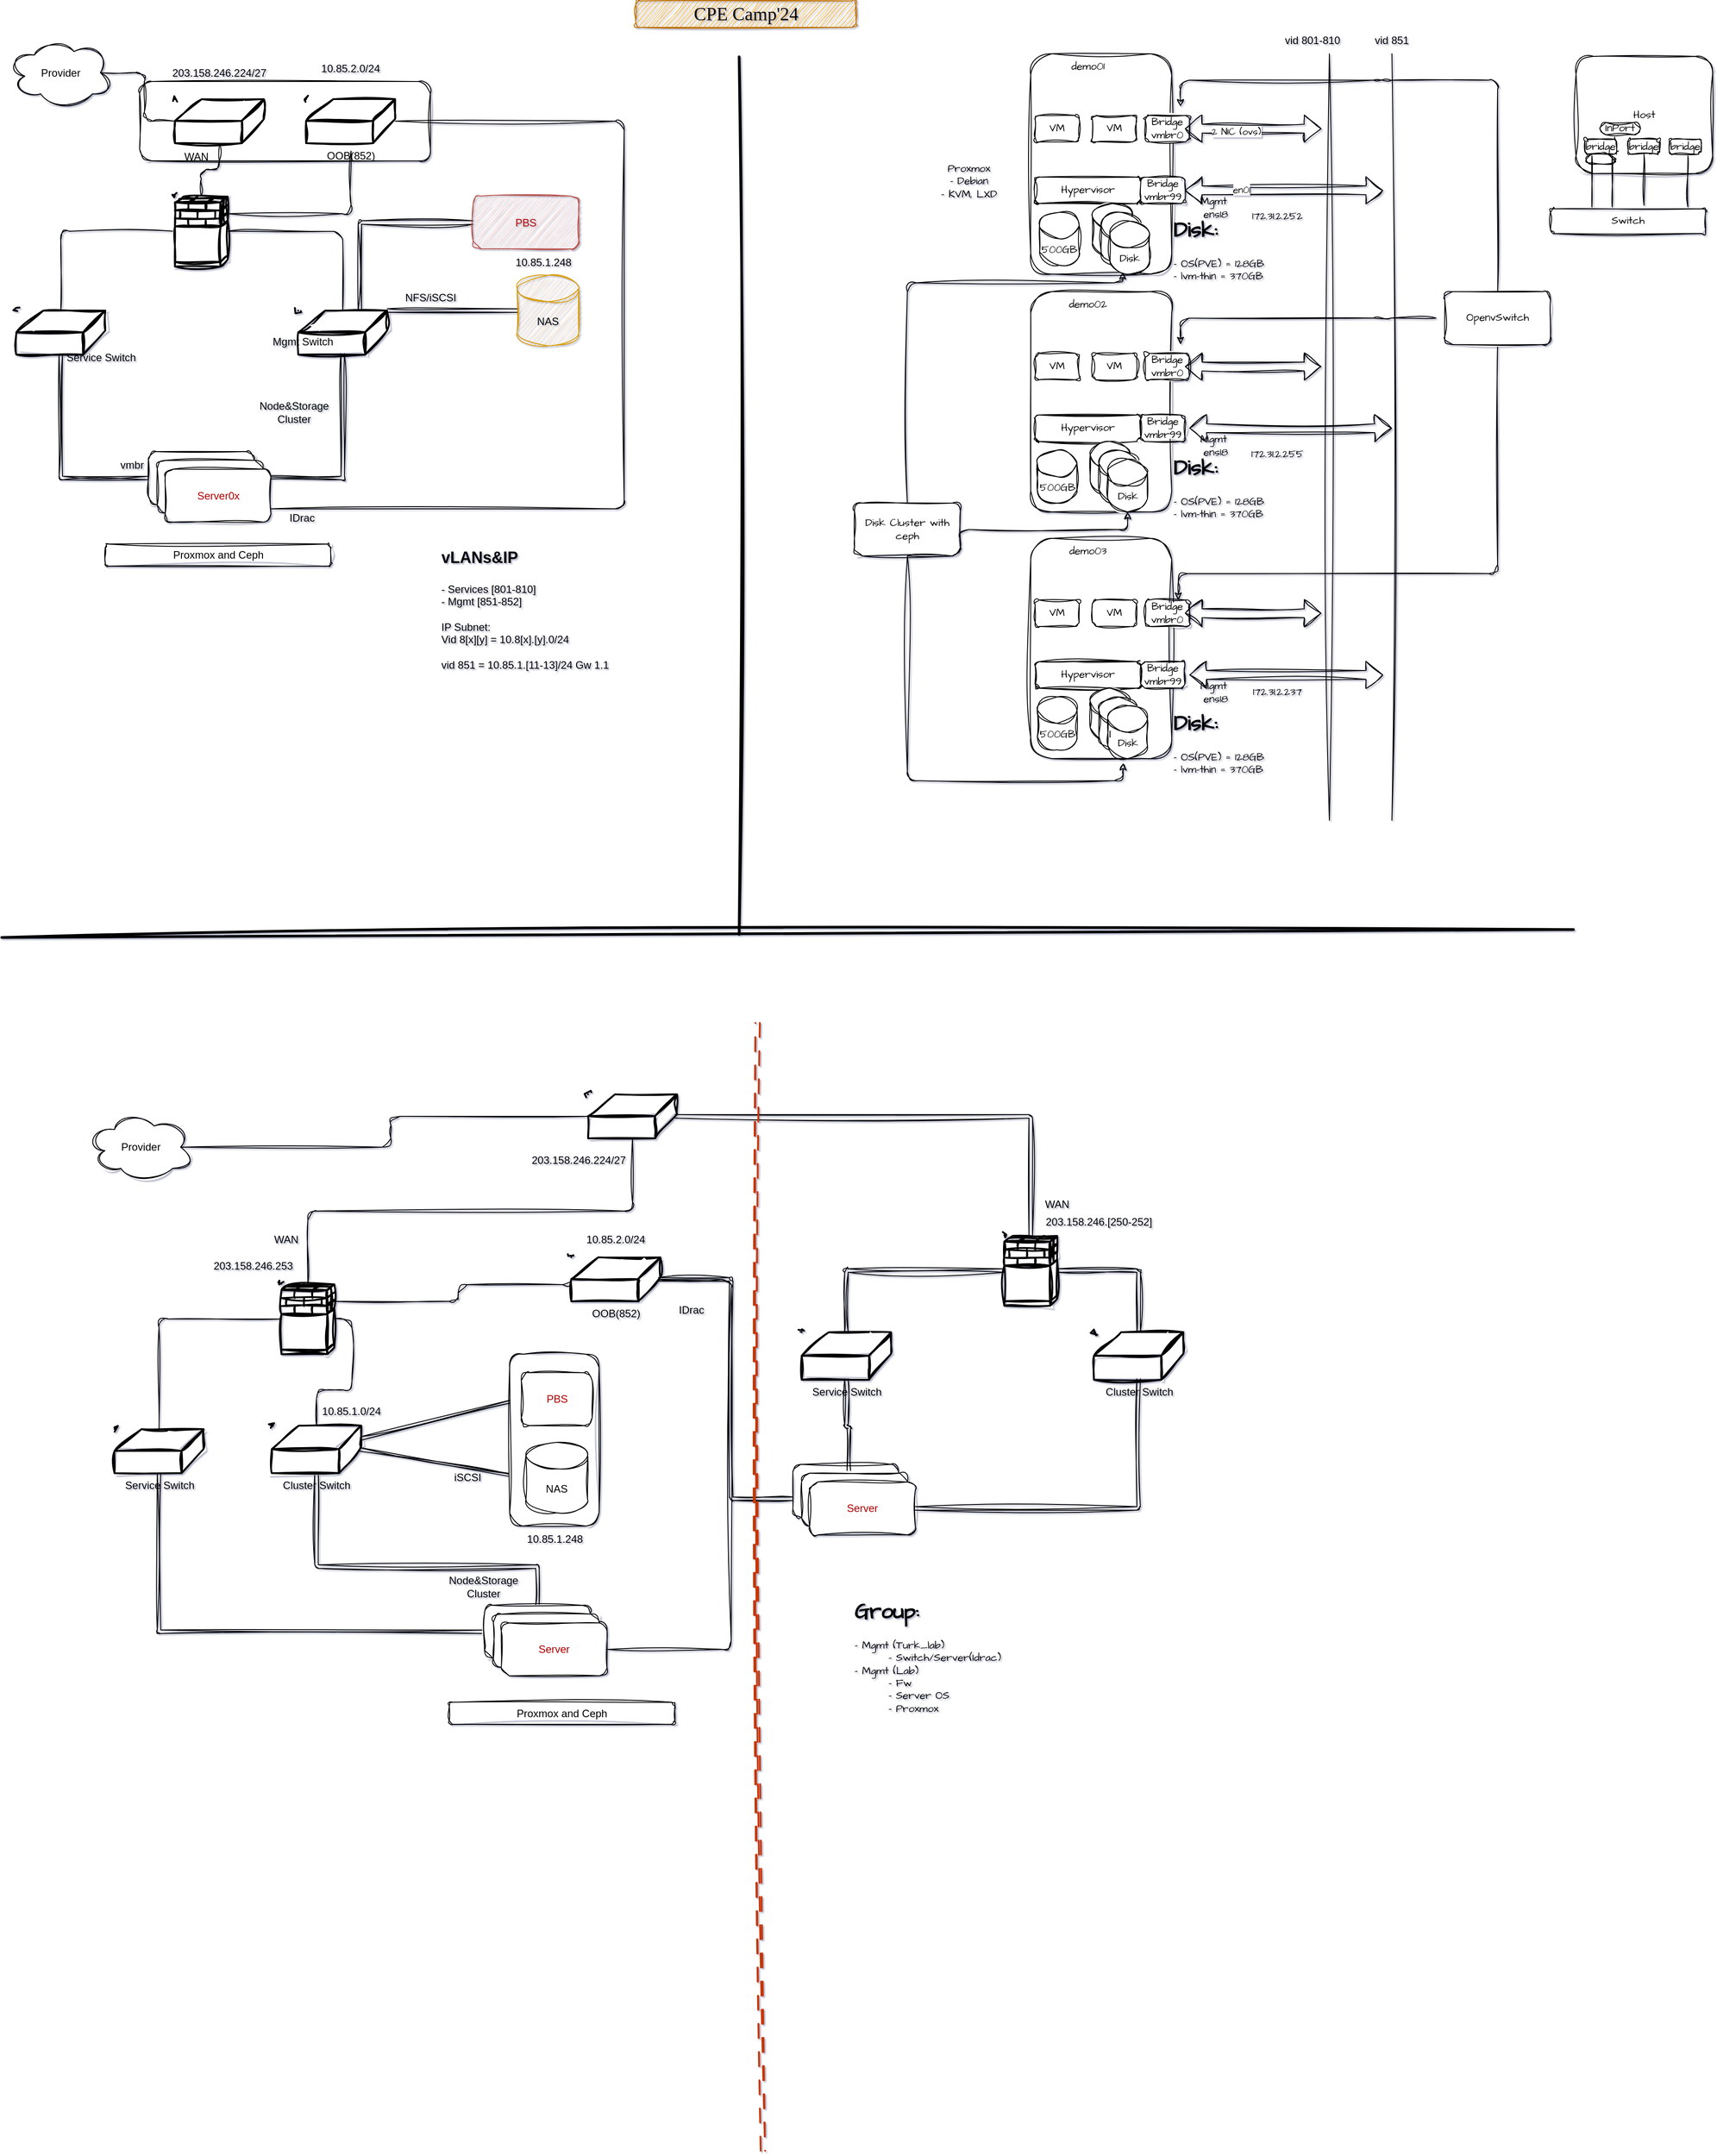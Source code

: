<mxfile version="24.2.7" type="github">
  <diagram name="Page-1" id="ztWUro-rzghUD-m8kAbv">
    <mxGraphModel dx="2603" dy="946" grid="0" gridSize="10" guides="1" tooltips="1" connect="1" arrows="1" fold="1" page="1" pageScale="1" pageWidth="1169" pageHeight="827" background="#FFFFFF" math="0" shadow="1">
      <root>
        <mxCell id="0" />
        <mxCell id="1" parent="0" />
        <mxCell id="i4I8isnYU2FzP2hVQ5ua-14" value="Host" style="rounded=1;whiteSpace=wrap;html=1;sketch=1;hachureGap=4;jiggle=2;curveFitting=1;fontFamily=Architects Daughter;fontSource=https%3A%2F%2Ffonts.googleapis.com%2Fcss%3Ffamily%3DArchitects%2BDaughter;" parent="1" vertex="1">
          <mxGeometry x="949" y="83" width="155" height="133" as="geometry" />
        </mxCell>
        <mxCell id="i4I8isnYU2FzP2hVQ5ua-15" value="" style="ellipse;whiteSpace=wrap;html=1;sketch=1;hachureGap=4;jiggle=2;curveFitting=1;fontFamily=Architects Daughter;fontSource=https%3A%2F%2Ffonts.googleapis.com%2Fcss%3Ffamily%3DArchitects%2BDaughter;" parent="1" vertex="1">
          <mxGeometry x="960" y="194" width="35" height="12" as="geometry" />
        </mxCell>
        <mxCell id="xgEUcYKiECLJtQzR3duw-14" value="" style="rounded=1;whiteSpace=wrap;html=1;hachureGap=4;fontFamily=Architects Daughter;fontSource=https%3A%2F%2Ffonts.googleapis.com%2Fcss%3Ffamily%3DArchitects%2BDaughter;labelBackgroundColor=none;sketch=1;curveFitting=1;jiggle=2;" parent="1" vertex="1">
          <mxGeometry x="-681.5" y="111.5" width="330" height="90" as="geometry" />
        </mxCell>
        <mxCell id="AY0THH2m7d75gaI-gUGR-2" value="Provider" style="ellipse;shape=cloud;whiteSpace=wrap;html=1;rounded=1;labelBackgroundColor=none;sketch=1;curveFitting=1;jiggle=2;" parent="1" vertex="1">
          <mxGeometry x="-831" y="61.5" width="120" height="80" as="geometry" />
        </mxCell>
        <mxCell id="AY0THH2m7d75gaI-gUGR-12" style="edgeStyle=orthogonalEdgeStyle;rounded=1;orthogonalLoop=1;jettySize=auto;html=1;exitX=0.5;exitY=0.98;exitDx=0;exitDy=0;exitPerimeter=0;entryX=0;entryY=0.5;entryDx=0;entryDy=0;shape=link;labelBackgroundColor=none;fontColor=default;sketch=1;curveFitting=1;jiggle=2;" parent="1" source="AY0THH2m7d75gaI-gUGR-5" target="AY0THH2m7d75gaI-gUGR-8" edge="1">
          <mxGeometry relative="1" as="geometry" />
        </mxCell>
        <mxCell id="AY0THH2m7d75gaI-gUGR-5" value="" style="shape=mxgraph.cisco.switches.workgroup_switch;html=1;pointerEvents=1;dashed=0;strokeWidth=2;verticalLabelPosition=bottom;verticalAlign=top;align=center;outlineConnect=0;rounded=1;labelBackgroundColor=none;sketch=1;curveFitting=1;jiggle=2;" parent="1" vertex="1">
          <mxGeometry x="-821.5" y="371.5" width="101" height="50" as="geometry" />
        </mxCell>
        <mxCell id="AY0THH2m7d75gaI-gUGR-13" style="edgeStyle=orthogonalEdgeStyle;rounded=1;orthogonalLoop=1;jettySize=auto;html=1;exitX=0.5;exitY=0.98;exitDx=0;exitDy=0;exitPerimeter=0;entryX=1;entryY=0.5;entryDx=0;entryDy=0;shape=link;labelBackgroundColor=none;fontColor=default;sketch=1;curveFitting=1;jiggle=2;" parent="1" source="AY0THH2m7d75gaI-gUGR-6" target="AY0THH2m7d75gaI-gUGR-8" edge="1">
          <mxGeometry relative="1" as="geometry" />
        </mxCell>
        <mxCell id="AY0THH2m7d75gaI-gUGR-16" style="edgeStyle=orthogonalEdgeStyle;rounded=1;orthogonalLoop=1;jettySize=auto;html=1;entryX=1;entryY=0.75;entryDx=0;entryDy=0;endArrow=none;endFill=0;labelBackgroundColor=none;fontColor=default;sketch=1;curveFitting=1;jiggle=2;" parent="1" source="xgEUcYKiECLJtQzR3duw-11" target="AY0THH2m7d75gaI-gUGR-15" edge="1">
          <mxGeometry relative="1" as="geometry">
            <Array as="points">
              <mxPoint x="-131.5" y="156.5" />
              <mxPoint x="-131.5" y="596.5" />
            </Array>
          </mxGeometry>
        </mxCell>
        <mxCell id="AY0THH2m7d75gaI-gUGR-6" value="" style="shape=mxgraph.cisco.switches.workgroup_switch;html=1;pointerEvents=1;dashed=0;strokeWidth=2;verticalLabelPosition=bottom;verticalAlign=top;align=center;outlineConnect=0;rounded=1;labelBackgroundColor=none;sketch=1;curveFitting=1;jiggle=2;" parent="1" vertex="1">
          <mxGeometry x="-501.5" y="371.5" width="101" height="50" as="geometry" />
        </mxCell>
        <mxCell id="AY0THH2m7d75gaI-gUGR-10" style="edgeStyle=orthogonalEdgeStyle;rounded=1;orthogonalLoop=1;jettySize=auto;html=1;exitX=0;exitY=0.5;exitDx=0;exitDy=0;exitPerimeter=0;endArrow=none;endFill=0;labelBackgroundColor=none;fontColor=default;sketch=1;curveFitting=1;jiggle=2;" parent="1" source="AY0THH2m7d75gaI-gUGR-7" target="AY0THH2m7d75gaI-gUGR-5" edge="1">
          <mxGeometry relative="1" as="geometry" />
        </mxCell>
        <mxCell id="AY0THH2m7d75gaI-gUGR-11" style="edgeStyle=orthogonalEdgeStyle;rounded=1;orthogonalLoop=1;jettySize=auto;html=1;exitX=1;exitY=0.5;exitDx=0;exitDy=0;exitPerimeter=0;endArrow=none;endFill=0;labelBackgroundColor=none;fontColor=default;sketch=1;curveFitting=1;jiggle=2;" parent="1" source="AY0THH2m7d75gaI-gUGR-7" target="AY0THH2m7d75gaI-gUGR-6" edge="1">
          <mxGeometry relative="1" as="geometry" />
        </mxCell>
        <mxCell id="AY0THH2m7d75gaI-gUGR-7" value="" style="shape=mxgraph.cisco.security.ios_firewall;html=1;pointerEvents=1;dashed=0;strokeWidth=2;verticalLabelPosition=bottom;verticalAlign=top;align=center;outlineConnect=0;rounded=1;labelBackgroundColor=none;sketch=1;curveFitting=1;jiggle=2;" parent="1" vertex="1">
          <mxGeometry x="-641.5" y="241.5" width="60" height="80" as="geometry" />
        </mxCell>
        <mxCell id="AY0THH2m7d75gaI-gUGR-8" value="" style="rounded=1;whiteSpace=wrap;html=1;labelBackgroundColor=none;sketch=1;curveFitting=1;jiggle=2;" parent="1" vertex="1">
          <mxGeometry x="-671.5" y="531.5" width="120" height="60" as="geometry" />
        </mxCell>
        <mxCell id="AY0THH2m7d75gaI-gUGR-9" style="edgeStyle=orthogonalEdgeStyle;rounded=1;orthogonalLoop=1;jettySize=auto;html=1;exitX=0.5;exitY=0.98;exitDx=0;exitDy=0;exitPerimeter=0;entryX=0.5;entryY=0;entryDx=0;entryDy=0;entryPerimeter=0;endArrow=none;endFill=0;labelBackgroundColor=none;fontColor=default;sketch=1;curveFitting=1;jiggle=2;" parent="1" source="xgEUcYKiECLJtQzR3duw-8" target="AY0THH2m7d75gaI-gUGR-7" edge="1">
          <mxGeometry relative="1" as="geometry">
            <mxPoint x="-756.5" y="161.5" as="sourcePoint" />
          </mxGeometry>
        </mxCell>
        <mxCell id="AY0THH2m7d75gaI-gUGR-14" value="" style="rounded=1;whiteSpace=wrap;html=1;labelBackgroundColor=none;sketch=1;curveFitting=1;jiggle=2;" parent="1" vertex="1">
          <mxGeometry x="-661.5" y="541.5" width="120" height="60" as="geometry" />
        </mxCell>
        <mxCell id="AY0THH2m7d75gaI-gUGR-15" value="&lt;font color=&quot;#b30000&quot;&gt;Server0x&lt;/font&gt;" style="rounded=1;whiteSpace=wrap;html=1;labelBackgroundColor=none;sketch=1;curveFitting=1;jiggle=2;" parent="1" vertex="1">
          <mxGeometry x="-652.5" y="551.5" width="120" height="60" as="geometry" />
        </mxCell>
        <mxCell id="gH5XdHVikVQk0DPUbPM3-31" style="edgeStyle=orthogonalEdgeStyle;rounded=1;orthogonalLoop=1;jettySize=auto;html=1;entryX=0;entryY=0.5;entryDx=0;entryDy=0;shape=link;labelBackgroundColor=none;fontColor=default;sketch=1;curveFitting=1;jiggle=2;" parent="1" source="AY0THH2m7d75gaI-gUGR-6" target="gH5XdHVikVQk0DPUbPM3-30" edge="1">
          <mxGeometry relative="1" as="geometry">
            <Array as="points">
              <mxPoint x="-431.5" y="271.5" />
            </Array>
          </mxGeometry>
        </mxCell>
        <mxCell id="AY0THH2m7d75gaI-gUGR-17" value="Mgmt Switch" style="text;html=1;align=center;verticalAlign=middle;whiteSpace=wrap;rounded=1;labelBackgroundColor=none;sketch=1;curveFitting=1;jiggle=2;" parent="1" vertex="1">
          <mxGeometry x="-551.5" y="391.5" width="110" height="30" as="geometry" />
        </mxCell>
        <mxCell id="AY0THH2m7d75gaI-gUGR-18" value="Service Switch" style="text;html=1;align=center;verticalAlign=middle;whiteSpace=wrap;rounded=1;labelBackgroundColor=none;sketch=1;curveFitting=1;jiggle=2;" parent="1" vertex="1">
          <mxGeometry x="-780" y="410" width="110" height="30" as="geometry" />
        </mxCell>
        <mxCell id="AY0THH2m7d75gaI-gUGR-19" value="Node&amp;amp;Storage&lt;div&gt;Cluster&lt;/div&gt;" style="text;html=1;align=center;verticalAlign=middle;whiteSpace=wrap;rounded=1;labelBackgroundColor=none;sketch=1;curveFitting=1;jiggle=2;" parent="1" vertex="1">
          <mxGeometry x="-561.5" y="471.5" width="110" height="30" as="geometry" />
        </mxCell>
        <mxCell id="AY0THH2m7d75gaI-gUGR-21" value="WAN" style="text;html=1;align=center;verticalAlign=middle;whiteSpace=wrap;rounded=1;labelBackgroundColor=none;sketch=1;curveFitting=1;jiggle=2;" parent="1" vertex="1">
          <mxGeometry x="-652.5" y="181.5" width="70" height="30" as="geometry" />
        </mxCell>
        <mxCell id="AY0THH2m7d75gaI-gUGR-22" value="IDrac" style="text;html=1;align=center;verticalAlign=middle;whiteSpace=wrap;rounded=1;labelBackgroundColor=none;sketch=1;curveFitting=1;jiggle=2;" parent="1" vertex="1">
          <mxGeometry x="-532.5" y="591.5" width="70" height="30" as="geometry" />
        </mxCell>
        <mxCell id="AY0THH2m7d75gaI-gUGR-23" value="&lt;h1 style=&quot;margin-top: 0px;&quot;&gt;&lt;font style=&quot;font-size: 18px;&quot;&gt;vLANs&amp;amp;IP&lt;/font&gt;&lt;/h1&gt;&lt;div&gt;- Services [801-810]&lt;/div&gt;&lt;div&gt;- Mgmt [851-852]&lt;/div&gt;&lt;div&gt;&lt;br&gt;&lt;/div&gt;&lt;div&gt;IP Subnet:&lt;/div&gt;&lt;div&gt;Vid 8[x][y] = 10.8[x].[y].0/24&lt;/div&gt;&lt;div&gt;&lt;br&gt;&lt;/div&gt;&lt;div&gt;vid 851 = 10.85.1.[11-13]/24 Gw 1.1&lt;/div&gt;" style="text;html=1;whiteSpace=wrap;overflow=hidden;rounded=1;labelBackgroundColor=none;sketch=1;curveFitting=1;jiggle=2;" parent="1" vertex="1">
          <mxGeometry x="-341.5" y="628.5" width="223" height="180" as="geometry" />
        </mxCell>
        <mxCell id="3" value="Proxmox and Ceph" style="rounded=1;whiteSpace=wrap;html=1;labelBackgroundColor=none;sketch=1;curveFitting=1;jiggle=2;" parent="1" vertex="1">
          <mxGeometry x="-720.5" y="636.5" width="256" height="25" as="geometry" />
        </mxCell>
        <mxCell id="4" value="NAS" style="shape=cylinder3;whiteSpace=wrap;html=1;boundedLbl=1;backgroundOutline=1;size=15;rounded=1;labelBackgroundColor=none;sketch=1;curveFitting=1;jiggle=2;fillColor=#ffe6cc;strokeColor=#d79b00;" parent="1" vertex="1">
          <mxGeometry x="-253" y="331.5" width="70" height="80" as="geometry" />
        </mxCell>
        <mxCell id="5" value="" style="endArrow=none;html=1;entryX=0;entryY=0.5;entryDx=0;entryDy=0;entryPerimeter=0;exitX=1;exitY=0;exitDx=0;exitDy=0;exitPerimeter=0;shape=link;rounded=1;labelBackgroundColor=none;fontColor=default;sketch=1;curveFitting=1;jiggle=2;" parent="1" source="AY0THH2m7d75gaI-gUGR-6" target="4" edge="1">
          <mxGeometry width="50" height="50" relative="1" as="geometry">
            <mxPoint x="-541.5" y="501.5" as="sourcePoint" />
            <mxPoint x="-491.5" y="451.5" as="targetPoint" />
          </mxGeometry>
        </mxCell>
        <mxCell id="7" value="vmbr" style="text;html=1;strokeColor=none;fillColor=none;align=center;verticalAlign=middle;whiteSpace=wrap;rounded=1;labelBackgroundColor=none;sketch=1;curveFitting=1;jiggle=2;" parent="1" vertex="1">
          <mxGeometry x="-720.5" y="531.5" width="60" height="30" as="geometry" />
        </mxCell>
        <mxCell id="8" value="NFS/iSCSI" style="text;html=1;strokeColor=none;fillColor=none;align=center;verticalAlign=middle;whiteSpace=wrap;rounded=1;labelBackgroundColor=none;sketch=1;curveFitting=1;jiggle=2;" parent="1" vertex="1">
          <mxGeometry x="-381.5" y="341.5" width="60" height="30" as="geometry" />
        </mxCell>
        <mxCell id="-3gjhVd2e0U2qaBxWlYf-8" value="" style="rounded=1;whiteSpace=wrap;html=1;hachureGap=4;fontFamily=Architects Daughter;fontSource=https%3A%2F%2Ffonts.googleapis.com%2Fcss%3Ffamily%3DArchitects%2BDaughter;labelBackgroundColor=none;sketch=1;curveFitting=1;jiggle=2;" parent="1" vertex="1">
          <mxGeometry x="330" y="80" width="160" height="250" as="geometry" />
        </mxCell>
        <mxCell id="-3gjhVd2e0U2qaBxWlYf-9" value="demo01" style="text;html=1;align=center;verticalAlign=middle;whiteSpace=wrap;rounded=1;fontFamily=Architects Daughter;fontSource=https%3A%2F%2Ffonts.googleapis.com%2Fcss%3Ffamily%3DArchitects%2BDaughter;labelBackgroundColor=none;sketch=1;curveFitting=1;jiggle=2;" parent="1" vertex="1">
          <mxGeometry x="350" y="80" width="90" height="30" as="geometry" />
        </mxCell>
        <mxCell id="-3gjhVd2e0U2qaBxWlYf-10" value="500GB" style="shape=cylinder3;whiteSpace=wrap;html=1;boundedLbl=1;backgroundOutline=1;size=15;hachureGap=4;fontFamily=Architects Daughter;fontSource=https%3A%2F%2Ffonts.googleapis.com%2Fcss%3Ffamily%3DArchitects%2BDaughter;labelBackgroundColor=none;sketch=1;curveFitting=1;jiggle=2;rounded=1;" parent="1" vertex="1">
          <mxGeometry x="340" y="260" width="45" height="60" as="geometry" />
        </mxCell>
        <mxCell id="-3gjhVd2e0U2qaBxWlYf-12" value="" style="shape=flexArrow;endArrow=classic;startArrow=classic;html=1;rounded=1;hachureGap=4;fontFamily=Architects Daughter;fontSource=https%3A%2F%2Ffonts.googleapis.com%2Fcss%3Ffamily%3DArchitects%2BDaughter;labelBackgroundColor=none;fontColor=default;exitX=1;exitY=0.5;exitDx=0;exitDy=0;sketch=1;curveFitting=1;jiggle=2;" parent="1" source="-3gjhVd2e0U2qaBxWlYf-23" edge="1">
          <mxGeometry width="100" height="100" relative="1" as="geometry">
            <mxPoint x="490" y="234.66" as="sourcePoint" />
            <mxPoint x="730" y="235" as="targetPoint" />
          </mxGeometry>
        </mxCell>
        <mxCell id="i4I8isnYU2FzP2hVQ5ua-10" value="en01" style="edgeLabel;html=1;align=center;verticalAlign=middle;resizable=0;points=[];sketch=1;hachureGap=4;jiggle=2;curveFitting=1;fontFamily=Architects Daughter;fontSource=https%3A%2F%2Ffonts.googleapis.com%2Fcss%3Ffamily%3DArchitects%2BDaughter;" parent="-3gjhVd2e0U2qaBxWlYf-12" vertex="1" connectable="0">
          <mxGeometry x="-0.432" y="1" relative="1" as="geometry">
            <mxPoint as="offset" />
          </mxGeometry>
        </mxCell>
        <mxCell id="-3gjhVd2e0U2qaBxWlYf-13" value="OS" style="rounded=1;whiteSpace=wrap;html=1;hachureGap=4;fontFamily=Architects Daughter;fontSource=https%3A%2F%2Ffonts.googleapis.com%2Fcss%3Ffamily%3DArchitects%2BDaughter;labelBackgroundColor=none;sketch=1;curveFitting=1;jiggle=2;" parent="1" vertex="1">
          <mxGeometry x="335" y="220" width="120" height="30" as="geometry" />
        </mxCell>
        <mxCell id="-3gjhVd2e0U2qaBxWlYf-14" value="Hypervisor" style="rounded=1;whiteSpace=wrap;html=1;hachureGap=4;fontFamily=Architects Daughter;fontSource=https%3A%2F%2Ffonts.googleapis.com%2Fcss%3Ffamily%3DArchitects%2BDaughter;labelBackgroundColor=none;sketch=1;curveFitting=1;jiggle=2;" parent="1" vertex="1">
          <mxGeometry x="335" y="220" width="120" height="30" as="geometry" />
        </mxCell>
        <mxCell id="-3gjhVd2e0U2qaBxWlYf-15" value="VM" style="rounded=1;whiteSpace=wrap;html=1;hachureGap=4;fontFamily=Architects Daughter;fontSource=https%3A%2F%2Ffonts.googleapis.com%2Fcss%3Ffamily%3DArchitects%2BDaughter;labelBackgroundColor=none;sketch=1;curveFitting=1;jiggle=2;" parent="1" vertex="1">
          <mxGeometry x="335" y="150" width="50" height="30" as="geometry" />
        </mxCell>
        <mxCell id="-3gjhVd2e0U2qaBxWlYf-16" value="VM" style="rounded=1;whiteSpace=wrap;html=1;hachureGap=4;fontFamily=Architects Daughter;fontSource=https%3A%2F%2Ffonts.googleapis.com%2Fcss%3Ffamily%3DArchitects%2BDaughter;labelBackgroundColor=none;sketch=1;curveFitting=1;jiggle=2;" parent="1" vertex="1">
          <mxGeometry x="400" y="150" width="50" height="30" as="geometry" />
        </mxCell>
        <mxCell id="-3gjhVd2e0U2qaBxWlYf-17" value="Mgmt&amp;nbsp;&lt;div&gt;ens18&lt;/div&gt;" style="text;html=1;align=center;verticalAlign=middle;whiteSpace=wrap;rounded=1;fontFamily=Architects Daughter;fontSource=https%3A%2F%2Ffonts.googleapis.com%2Fcss%3Ffamily%3DArchitects%2BDaughter;labelBackgroundColor=none;sketch=1;curveFitting=1;jiggle=2;" parent="1" vertex="1">
          <mxGeometry x="510" y="240" width="60" height="30" as="geometry" />
        </mxCell>
        <mxCell id="-3gjhVd2e0U2qaBxWlYf-19" value="Proxmox&lt;div&gt;- Debian&lt;/div&gt;&lt;div&gt;- KVM, LXD&lt;/div&gt;" style="text;html=1;align=center;verticalAlign=middle;whiteSpace=wrap;rounded=1;fontFamily=Architects Daughter;fontSource=https%3A%2F%2Ffonts.googleapis.com%2Fcss%3Ffamily%3DArchitects%2BDaughter;labelBackgroundColor=none;sketch=1;curveFitting=1;jiggle=2;" parent="1" vertex="1">
          <mxGeometry x="210" y="200" width="100" height="50" as="geometry" />
        </mxCell>
        <mxCell id="-3gjhVd2e0U2qaBxWlYf-22" value="&lt;h1 style=&quot;margin-top: 0px;&quot;&gt;Disk:&lt;/h1&gt;&lt;div&gt;- OS(PVE) = 128GB&lt;/div&gt;&lt;div&gt;- lvm-thin = 370GB&lt;/div&gt;" style="text;html=1;whiteSpace=wrap;overflow=hidden;rounded=1;fontFamily=Architects Daughter;fontSource=https%3A%2F%2Ffonts.googleapis.com%2Fcss%3Ffamily%3DArchitects%2BDaughter;labelBackgroundColor=none;sketch=1;curveFitting=1;jiggle=2;" parent="1" vertex="1">
          <mxGeometry x="490" y="260" width="180" height="80" as="geometry" />
        </mxCell>
        <mxCell id="-3gjhVd2e0U2qaBxWlYf-23" value="Bridge&lt;div&gt;vmbr99&lt;/div&gt;" style="rounded=1;whiteSpace=wrap;html=1;hachureGap=4;fontFamily=Architects Daughter;fontSource=https%3A%2F%2Ffonts.googleapis.com%2Fcss%3Ffamily%3DArchitects%2BDaughter;labelBackgroundColor=none;sketch=1;curveFitting=1;jiggle=2;" parent="1" vertex="1">
          <mxGeometry x="455" y="220" width="50" height="30" as="geometry" />
        </mxCell>
        <mxCell id="-3gjhVd2e0U2qaBxWlYf-25" value="" style="rounded=1;whiteSpace=wrap;html=1;hachureGap=4;fontFamily=Architects Daughter;fontSource=https%3A%2F%2Ffonts.googleapis.com%2Fcss%3Ffamily%3DArchitects%2BDaughter;labelBackgroundColor=none;sketch=1;curveFitting=1;jiggle=2;" parent="1" vertex="1">
          <mxGeometry x="330" y="350" width="160" height="250" as="geometry" />
        </mxCell>
        <mxCell id="-3gjhVd2e0U2qaBxWlYf-26" value="demo02" style="text;html=1;align=center;verticalAlign=middle;whiteSpace=wrap;rounded=1;fontFamily=Architects Daughter;fontSource=https%3A%2F%2Ffonts.googleapis.com%2Fcss%3Ffamily%3DArchitects%2BDaughter;labelBackgroundColor=none;sketch=1;curveFitting=1;jiggle=2;" parent="1" vertex="1">
          <mxGeometry x="350" y="350" width="90" height="30" as="geometry" />
        </mxCell>
        <mxCell id="-3gjhVd2e0U2qaBxWlYf-28" value="" style="shape=flexArrow;endArrow=classic;startArrow=classic;html=1;rounded=1;hachureGap=4;fontFamily=Architects Daughter;fontSource=https%3A%2F%2Ffonts.googleapis.com%2Fcss%3Ffamily%3DArchitects%2BDaughter;labelBackgroundColor=none;fontColor=default;sketch=1;curveFitting=1;jiggle=2;" parent="1" edge="1">
          <mxGeometry width="100" height="100" relative="1" as="geometry">
            <mxPoint x="510" y="505" as="sourcePoint" />
            <mxPoint x="740" y="505" as="targetPoint" />
          </mxGeometry>
        </mxCell>
        <mxCell id="-3gjhVd2e0U2qaBxWlYf-29" value="OS" style="rounded=1;whiteSpace=wrap;html=1;hachureGap=4;fontFamily=Architects Daughter;fontSource=https%3A%2F%2Ffonts.googleapis.com%2Fcss%3Ffamily%3DArchitects%2BDaughter;labelBackgroundColor=none;sketch=1;curveFitting=1;jiggle=2;" parent="1" vertex="1">
          <mxGeometry x="335" y="490" width="120" height="30" as="geometry" />
        </mxCell>
        <mxCell id="-3gjhVd2e0U2qaBxWlYf-30" value="Hypervisor" style="rounded=1;whiteSpace=wrap;html=1;hachureGap=4;fontFamily=Architects Daughter;fontSource=https%3A%2F%2Ffonts.googleapis.com%2Fcss%3Ffamily%3DArchitects%2BDaughter;labelBackgroundColor=none;sketch=1;curveFitting=1;jiggle=2;" parent="1" vertex="1">
          <mxGeometry x="335" y="490" width="120" height="30" as="geometry" />
        </mxCell>
        <mxCell id="-3gjhVd2e0U2qaBxWlYf-31" value="VM" style="rounded=1;whiteSpace=wrap;html=1;hachureGap=4;fontFamily=Architects Daughter;fontSource=https%3A%2F%2Ffonts.googleapis.com%2Fcss%3Ffamily%3DArchitects%2BDaughter;labelBackgroundColor=none;sketch=1;curveFitting=1;jiggle=2;" parent="1" vertex="1">
          <mxGeometry x="335" y="420" width="50" height="30" as="geometry" />
        </mxCell>
        <mxCell id="-3gjhVd2e0U2qaBxWlYf-32" value="VM" style="rounded=1;whiteSpace=wrap;html=1;hachureGap=4;fontFamily=Architects Daughter;fontSource=https%3A%2F%2Ffonts.googleapis.com%2Fcss%3Ffamily%3DArchitects%2BDaughter;labelBackgroundColor=none;sketch=1;curveFitting=1;jiggle=2;" parent="1" vertex="1">
          <mxGeometry x="400" y="420" width="50" height="30" as="geometry" />
        </mxCell>
        <mxCell id="-3gjhVd2e0U2qaBxWlYf-33" value="Mgmt&amp;nbsp;&lt;div&gt;ens18&lt;/div&gt;" style="text;html=1;align=center;verticalAlign=middle;whiteSpace=wrap;rounded=1;fontFamily=Architects Daughter;fontSource=https%3A%2F%2Ffonts.googleapis.com%2Fcss%3Ffamily%3DArchitects%2BDaughter;labelBackgroundColor=none;sketch=1;curveFitting=1;jiggle=2;" parent="1" vertex="1">
          <mxGeometry x="510" y="510" width="60" height="30" as="geometry" />
        </mxCell>
        <mxCell id="-3gjhVd2e0U2qaBxWlYf-34" value="Bridge&lt;div&gt;vmbr99&lt;/div&gt;" style="rounded=1;whiteSpace=wrap;html=1;hachureGap=4;fontFamily=Architects Daughter;fontSource=https%3A%2F%2Ffonts.googleapis.com%2Fcss%3Ffamily%3DArchitects%2BDaughter;labelBackgroundColor=none;sketch=1;curveFitting=1;jiggle=2;" parent="1" vertex="1">
          <mxGeometry x="455" y="490" width="50" height="30" as="geometry" />
        </mxCell>
        <mxCell id="-3gjhVd2e0U2qaBxWlYf-35" value="" style="endArrow=none;html=1;rounded=1;hachureGap=4;fontFamily=Architects Daughter;fontSource=https%3A%2F%2Ffonts.googleapis.com%2Fcss%3Ffamily%3DArchitects%2BDaughter;labelBackgroundColor=none;fontColor=default;sketch=1;curveFitting=1;jiggle=2;" parent="1" edge="1">
          <mxGeometry width="50" height="50" relative="1" as="geometry">
            <mxPoint x="669" y="950" as="sourcePoint" />
            <mxPoint x="669" y="80" as="targetPoint" />
          </mxGeometry>
        </mxCell>
        <mxCell id="-3gjhVd2e0U2qaBxWlYf-36" value="&lt;h1 style=&quot;margin-top: 0px;&quot;&gt;Disk:&lt;/h1&gt;&lt;div&gt;- OS(PVE) = 128GB&lt;/div&gt;&lt;div&gt;- lvm-thin = 370GB&lt;/div&gt;" style="text;html=1;whiteSpace=wrap;overflow=hidden;rounded=1;fontFamily=Architects Daughter;fontSource=https%3A%2F%2Ffonts.googleapis.com%2Fcss%3Ffamily%3DArchitects%2BDaughter;labelBackgroundColor=none;sketch=1;curveFitting=1;jiggle=2;" parent="1" vertex="1">
          <mxGeometry x="490" y="530" width="180" height="80" as="geometry" />
        </mxCell>
        <mxCell id="-3gjhVd2e0U2qaBxWlYf-55" style="edgeStyle=orthogonalEdgeStyle;rounded=1;hachureGap=4;orthogonalLoop=1;jettySize=auto;html=1;fontFamily=Architects Daughter;fontSource=https%3A%2F%2Ffonts.googleapis.com%2Fcss%3Ffamily%3DArchitects%2BDaughter;fontColor=default;labelBackgroundColor=none;sketch=1;curveFitting=1;jiggle=2;" parent="1" edge="1">
          <mxGeometry relative="1" as="geometry">
            <mxPoint x="500" y="410" as="targetPoint" />
            <Array as="points">
              <mxPoint x="729" y="380" />
              <mxPoint x="500" y="380" />
              <mxPoint x="500" y="410" />
            </Array>
            <mxPoint x="790" y="380" as="sourcePoint" />
          </mxGeometry>
        </mxCell>
        <mxCell id="gH5XdHVikVQk0DPUbPM3-29" style="edgeStyle=orthogonalEdgeStyle;rounded=1;orthogonalLoop=1;jettySize=auto;html=1;entryX=0.75;entryY=0;entryDx=0;entryDy=0;labelBackgroundColor=none;fontColor=default;sketch=1;curveFitting=1;jiggle=2;" parent="1" source="-3gjhVd2e0U2qaBxWlYf-38" target="gH5XdHVikVQk0DPUbPM3-21" edge="1">
          <mxGeometry relative="1" as="geometry">
            <Array as="points">
              <mxPoint x="860" y="670" />
              <mxPoint x="498" y="670" />
            </Array>
          </mxGeometry>
        </mxCell>
        <mxCell id="-3gjhVd2e0U2qaBxWlYf-38" value="OpenvSwitch" style="rounded=1;whiteSpace=wrap;html=1;hachureGap=4;fontFamily=Architects Daughter;fontSource=https%3A%2F%2Ffonts.googleapis.com%2Fcss%3Ffamily%3DArchitects%2BDaughter;labelBackgroundColor=none;sketch=1;curveFitting=1;jiggle=2;" parent="1" vertex="1">
          <mxGeometry x="800" y="350" width="120" height="60" as="geometry" />
        </mxCell>
        <mxCell id="-3gjhVd2e0U2qaBxWlYf-39" style="edgeStyle=orthogonalEdgeStyle;rounded=1;hachureGap=4;orthogonalLoop=1;jettySize=auto;html=1;exitX=0.5;exitY=0;exitDx=0;exitDy=0;fontFamily=Architects Daughter;fontSource=https%3A%2F%2Ffonts.googleapis.com%2Fcss%3Ffamily%3DArchitects%2BDaughter;labelBackgroundColor=none;fontColor=default;sketch=1;curveFitting=1;jiggle=2;" parent="1" source="-3gjhVd2e0U2qaBxWlYf-38" edge="1">
          <mxGeometry relative="1" as="geometry">
            <mxPoint x="500" y="140" as="targetPoint" />
            <Array as="points">
              <mxPoint x="729" y="110" />
              <mxPoint x="500" y="110" />
              <mxPoint x="500" y="130" />
            </Array>
          </mxGeometry>
        </mxCell>
        <mxCell id="-3gjhVd2e0U2qaBxWlYf-40" value="Bridge&lt;div&gt;vmbr0&lt;/div&gt;" style="rounded=1;whiteSpace=wrap;html=1;hachureGap=4;fontFamily=Architects Daughter;fontSource=https%3A%2F%2Ffonts.googleapis.com%2Fcss%3Ffamily%3DArchitects%2BDaughter;labelBackgroundColor=none;sketch=1;curveFitting=1;jiggle=2;" parent="1" vertex="1">
          <mxGeometry x="460" y="150" width="50" height="30" as="geometry" />
        </mxCell>
        <mxCell id="-3gjhVd2e0U2qaBxWlYf-41" value="Disk" style="shape=cylinder3;whiteSpace=wrap;html=1;boundedLbl=1;backgroundOutline=1;size=15;hachureGap=4;fontFamily=Architects Daughter;fontSource=https%3A%2F%2Ffonts.googleapis.com%2Fcss%3Ffamily%3DArchitects%2BDaughter;labelBackgroundColor=none;sketch=1;curveFitting=1;jiggle=2;rounded=1;" parent="1" vertex="1">
          <mxGeometry x="400" y="250" width="45" height="60" as="geometry" />
        </mxCell>
        <mxCell id="-3gjhVd2e0U2qaBxWlYf-43" value="Disk" style="shape=cylinder3;whiteSpace=wrap;html=1;boundedLbl=1;backgroundOutline=1;size=15;hachureGap=4;fontFamily=Architects Daughter;fontSource=https%3A%2F%2Ffonts.googleapis.com%2Fcss%3Ffamily%3DArchitects%2BDaughter;labelBackgroundColor=none;sketch=1;curveFitting=1;jiggle=2;rounded=1;" parent="1" vertex="1">
          <mxGeometry x="410" y="260" width="45" height="60" as="geometry" />
        </mxCell>
        <mxCell id="-3gjhVd2e0U2qaBxWlYf-44" value="Disk" style="shape=cylinder3;whiteSpace=wrap;html=1;boundedLbl=1;backgroundOutline=1;size=15;hachureGap=4;fontFamily=Architects Daughter;fontSource=https%3A%2F%2Ffonts.googleapis.com%2Fcss%3Ffamily%3DArchitects%2BDaughter;labelBackgroundColor=none;sketch=1;curveFitting=1;jiggle=2;rounded=1;" parent="1" vertex="1">
          <mxGeometry x="420" y="270" width="45" height="60" as="geometry" />
        </mxCell>
        <mxCell id="-3gjhVd2e0U2qaBxWlYf-45" value="500GB" style="shape=cylinder3;whiteSpace=wrap;html=1;boundedLbl=1;backgroundOutline=1;size=15;hachureGap=4;fontFamily=Architects Daughter;fontSource=https%3A%2F%2Ffonts.googleapis.com%2Fcss%3Ffamily%3DArchitects%2BDaughter;labelBackgroundColor=none;sketch=1;curveFitting=1;jiggle=2;rounded=1;" parent="1" vertex="1">
          <mxGeometry x="337.5" y="530" width="45" height="60" as="geometry" />
        </mxCell>
        <mxCell id="-3gjhVd2e0U2qaBxWlYf-46" value="Disk" style="shape=cylinder3;whiteSpace=wrap;html=1;boundedLbl=1;backgroundOutline=1;size=15;hachureGap=4;fontFamily=Architects Daughter;fontSource=https%3A%2F%2Ffonts.googleapis.com%2Fcss%3Ffamily%3DArchitects%2BDaughter;labelBackgroundColor=none;sketch=1;curveFitting=1;jiggle=2;rounded=1;" parent="1" vertex="1">
          <mxGeometry x="397.5" y="520" width="45" height="60" as="geometry" />
        </mxCell>
        <mxCell id="-3gjhVd2e0U2qaBxWlYf-47" value="Disk" style="shape=cylinder3;whiteSpace=wrap;html=1;boundedLbl=1;backgroundOutline=1;size=15;hachureGap=4;fontFamily=Architects Daughter;fontSource=https%3A%2F%2Ffonts.googleapis.com%2Fcss%3Ffamily%3DArchitects%2BDaughter;labelBackgroundColor=none;sketch=1;curveFitting=1;jiggle=2;rounded=1;" parent="1" vertex="1">
          <mxGeometry x="407.5" y="530" width="45" height="60" as="geometry" />
        </mxCell>
        <mxCell id="-3gjhVd2e0U2qaBxWlYf-48" value="Disk" style="shape=cylinder3;whiteSpace=wrap;html=1;boundedLbl=1;backgroundOutline=1;size=15;hachureGap=4;fontFamily=Architects Daughter;fontSource=https%3A%2F%2Ffonts.googleapis.com%2Fcss%3Ffamily%3DArchitects%2BDaughter;labelBackgroundColor=none;sketch=1;curveFitting=1;jiggle=2;rounded=1;" parent="1" vertex="1">
          <mxGeometry x="417.5" y="540" width="45" height="60" as="geometry" />
        </mxCell>
        <mxCell id="-3gjhVd2e0U2qaBxWlYf-51" style="edgeStyle=orthogonalEdgeStyle;rounded=1;hachureGap=4;orthogonalLoop=1;jettySize=auto;html=1;exitX=0.5;exitY=1;exitDx=0;exitDy=0;fontFamily=Architects Daughter;fontSource=https%3A%2F%2Ffonts.googleapis.com%2Fcss%3Ffamily%3DArchitects%2BDaughter;fontColor=default;entryX=0.5;entryY=1;entryDx=0;entryDy=0;entryPerimeter=0;labelBackgroundColor=none;sketch=1;curveFitting=1;jiggle=2;" parent="1" source="-3gjhVd2e0U2qaBxWlYf-49" target="-3gjhVd2e0U2qaBxWlYf-48" edge="1">
          <mxGeometry relative="1" as="geometry">
            <mxPoint x="440" y="611.379" as="targetPoint" />
            <Array as="points">
              <mxPoint x="250" y="620" />
              <mxPoint x="440" y="620" />
            </Array>
          </mxGeometry>
        </mxCell>
        <mxCell id="-3gjhVd2e0U2qaBxWlYf-49" value="&lt;div&gt;Disk Cluster with ceph&lt;/div&gt;" style="rounded=1;whiteSpace=wrap;html=1;hachureGap=4;fontFamily=Architects Daughter;fontSource=https%3A%2F%2Ffonts.googleapis.com%2Fcss%3Ffamily%3DArchitects%2BDaughter;labelBackgroundColor=none;sketch=1;curveFitting=1;jiggle=2;" parent="1" vertex="1">
          <mxGeometry x="130" y="590" width="120" height="60" as="geometry" />
        </mxCell>
        <mxCell id="-3gjhVd2e0U2qaBxWlYf-50" style="edgeStyle=orthogonalEdgeStyle;rounded=1;hachureGap=4;orthogonalLoop=1;jettySize=auto;html=1;exitX=0.5;exitY=0;exitDx=0;exitDy=0;entryX=0.319;entryY=0.961;entryDx=0;entryDy=0;entryPerimeter=0;fontFamily=Architects Daughter;fontSource=https%3A%2F%2Ffonts.googleapis.com%2Fcss%3Ffamily%3DArchitects%2BDaughter;fontColor=default;labelBackgroundColor=none;sketch=1;curveFitting=1;jiggle=2;" parent="1" source="-3gjhVd2e0U2qaBxWlYf-49" target="-3gjhVd2e0U2qaBxWlYf-44" edge="1">
          <mxGeometry relative="1" as="geometry">
            <Array as="points">
              <mxPoint x="190" y="340" />
              <mxPoint x="434" y="340" />
            </Array>
          </mxGeometry>
        </mxCell>
        <mxCell id="-3gjhVd2e0U2qaBxWlYf-52" value="" style="shape=flexArrow;endArrow=classic;startArrow=classic;html=1;rounded=1;hachureGap=4;fontFamily=Architects Daughter;fontSource=https%3A%2F%2Ffonts.googleapis.com%2Fcss%3Ffamily%3DArchitects%2BDaughter;labelBackgroundColor=none;fontColor=default;exitX=1;exitY=0.5;exitDx=0;exitDy=0;sketch=1;curveFitting=1;jiggle=2;" parent="1" edge="1">
          <mxGeometry width="100" height="100" relative="1" as="geometry">
            <mxPoint x="505" y="165" as="sourcePoint" />
            <mxPoint x="660" y="165" as="targetPoint" />
          </mxGeometry>
        </mxCell>
        <mxCell id="i4I8isnYU2FzP2hVQ5ua-9" value="2 NIC (ovs)" style="edgeLabel;html=1;align=center;verticalAlign=middle;resizable=0;points=[];sketch=1;hachureGap=4;jiggle=2;curveFitting=1;fontFamily=Architects Daughter;fontSource=https%3A%2F%2Ffonts.googleapis.com%2Fcss%3Ffamily%3DArchitects%2BDaughter;" parent="-3gjhVd2e0U2qaBxWlYf-52" vertex="1" connectable="0">
          <mxGeometry x="-0.256" y="-3" relative="1" as="geometry">
            <mxPoint as="offset" />
          </mxGeometry>
        </mxCell>
        <mxCell id="-3gjhVd2e0U2qaBxWlYf-53" value="Bridge&lt;div&gt;vmbr0&lt;/div&gt;" style="rounded=1;whiteSpace=wrap;html=1;hachureGap=4;fontFamily=Architects Daughter;fontSource=https%3A%2F%2Ffonts.googleapis.com%2Fcss%3Ffamily%3DArchitects%2BDaughter;labelBackgroundColor=none;sketch=1;curveFitting=1;jiggle=2;" parent="1" vertex="1">
          <mxGeometry x="460" y="420" width="50" height="30" as="geometry" />
        </mxCell>
        <mxCell id="-3gjhVd2e0U2qaBxWlYf-54" value="" style="shape=flexArrow;endArrow=classic;startArrow=classic;html=1;rounded=1;hachureGap=4;fontFamily=Architects Daughter;fontSource=https%3A%2F%2Ffonts.googleapis.com%2Fcss%3Ffamily%3DArchitects%2BDaughter;labelBackgroundColor=none;fontColor=default;exitX=1;exitY=0.5;exitDx=0;exitDy=0;sketch=1;curveFitting=1;jiggle=2;" parent="1" edge="1">
          <mxGeometry width="100" height="100" relative="1" as="geometry">
            <mxPoint x="505" y="435" as="sourcePoint" />
            <mxPoint x="660" y="435" as="targetPoint" />
          </mxGeometry>
        </mxCell>
        <mxCell id="nm10e_bSIk5VX9C-qgu8-8" value="10.85.1.248" style="text;html=1;align=center;verticalAlign=middle;whiteSpace=wrap;rounded=1;labelBackgroundColor=none;sketch=1;curveFitting=1;jiggle=2;" parent="1" vertex="1">
          <mxGeometry x="-253" y="301.5" width="60" height="30" as="geometry" />
        </mxCell>
        <mxCell id="GawyhNFz6hCxLlc0VYlX-8" value="&lt;font style=&quot;font-size: 21px;&quot; face=&quot;Garamond&quot;&gt;CPE Camp&#39;24&lt;/font&gt;" style="text;html=1;align=center;verticalAlign=middle;whiteSpace=wrap;rounded=1;fontSize=17;labelBackgroundColor=none;sketch=1;curveFitting=1;jiggle=2;fillColor=#f0a30a;fontColor=#000000;strokeColor=#BD7000;" parent="1" vertex="1">
          <mxGeometry x="-118.5" y="20" width="250" height="30" as="geometry" />
        </mxCell>
        <mxCell id="gH5XdHVikVQk0DPUbPM3-8" value="" style="rounded=1;whiteSpace=wrap;html=1;hachureGap=4;fontFamily=Architects Daughter;fontSource=https%3A%2F%2Ffonts.googleapis.com%2Fcss%3Ffamily%3DArchitects%2BDaughter;labelBackgroundColor=none;sketch=1;curveFitting=1;jiggle=2;" parent="1" vertex="1">
          <mxGeometry x="330" y="630" width="160" height="250" as="geometry" />
        </mxCell>
        <mxCell id="gH5XdHVikVQk0DPUbPM3-9" value="demo03" style="text;html=1;align=center;verticalAlign=middle;whiteSpace=wrap;rounded=1;fontFamily=Architects Daughter;fontSource=https%3A%2F%2Ffonts.googleapis.com%2Fcss%3Ffamily%3DArchitects%2BDaughter;labelBackgroundColor=none;sketch=1;curveFitting=1;jiggle=2;" parent="1" vertex="1">
          <mxGeometry x="350" y="630" width="90" height="30" as="geometry" />
        </mxCell>
        <mxCell id="gH5XdHVikVQk0DPUbPM3-10" value="" style="shape=flexArrow;endArrow=classic;startArrow=classic;html=1;rounded=1;hachureGap=4;fontFamily=Architects Daughter;fontSource=https%3A%2F%2Ffonts.googleapis.com%2Fcss%3Ffamily%3DArchitects%2BDaughter;labelBackgroundColor=none;fontColor=default;sketch=1;curveFitting=1;jiggle=2;" parent="1" edge="1">
          <mxGeometry width="100" height="100" relative="1" as="geometry">
            <mxPoint x="510" y="785" as="sourcePoint" />
            <mxPoint x="730" y="785" as="targetPoint" />
          </mxGeometry>
        </mxCell>
        <mxCell id="gH5XdHVikVQk0DPUbPM3-11" value="OS" style="rounded=1;whiteSpace=wrap;html=1;hachureGap=4;fontFamily=Architects Daughter;fontSource=https%3A%2F%2Ffonts.googleapis.com%2Fcss%3Ffamily%3DArchitects%2BDaughter;labelBackgroundColor=none;sketch=1;curveFitting=1;jiggle=2;" parent="1" vertex="1">
          <mxGeometry x="335" y="770" width="120" height="30" as="geometry" />
        </mxCell>
        <mxCell id="gH5XdHVikVQk0DPUbPM3-12" value="Hypervisor" style="rounded=1;whiteSpace=wrap;html=1;hachureGap=4;fontFamily=Architects Daughter;fontSource=https%3A%2F%2Ffonts.googleapis.com%2Fcss%3Ffamily%3DArchitects%2BDaughter;labelBackgroundColor=none;sketch=1;curveFitting=1;jiggle=2;" parent="1" vertex="1">
          <mxGeometry x="335" y="770" width="120" height="30" as="geometry" />
        </mxCell>
        <mxCell id="gH5XdHVikVQk0DPUbPM3-13" value="VM" style="rounded=1;whiteSpace=wrap;html=1;hachureGap=4;fontFamily=Architects Daughter;fontSource=https%3A%2F%2Ffonts.googleapis.com%2Fcss%3Ffamily%3DArchitects%2BDaughter;labelBackgroundColor=none;sketch=1;curveFitting=1;jiggle=2;" parent="1" vertex="1">
          <mxGeometry x="335" y="700" width="50" height="30" as="geometry" />
        </mxCell>
        <mxCell id="gH5XdHVikVQk0DPUbPM3-14" value="VM" style="rounded=1;whiteSpace=wrap;html=1;hachureGap=4;fontFamily=Architects Daughter;fontSource=https%3A%2F%2Ffonts.googleapis.com%2Fcss%3Ffamily%3DArchitects%2BDaughter;labelBackgroundColor=none;sketch=1;curveFitting=1;jiggle=2;" parent="1" vertex="1">
          <mxGeometry x="400" y="700" width="50" height="30" as="geometry" />
        </mxCell>
        <mxCell id="gH5XdHVikVQk0DPUbPM3-15" value="Mgmt&amp;nbsp;&lt;div&gt;ens18&lt;/div&gt;" style="text;html=1;align=center;verticalAlign=middle;whiteSpace=wrap;rounded=1;fontFamily=Architects Daughter;fontSource=https%3A%2F%2Ffonts.googleapis.com%2Fcss%3Ffamily%3DArchitects%2BDaughter;labelBackgroundColor=none;sketch=1;curveFitting=1;jiggle=2;" parent="1" vertex="1">
          <mxGeometry x="510" y="790" width="60" height="30" as="geometry" />
        </mxCell>
        <mxCell id="gH5XdHVikVQk0DPUbPM3-16" value="Bridge&lt;div&gt;vmbr99&lt;/div&gt;" style="rounded=1;whiteSpace=wrap;html=1;hachureGap=4;fontFamily=Architects Daughter;fontSource=https%3A%2F%2Ffonts.googleapis.com%2Fcss%3Ffamily%3DArchitects%2BDaughter;labelBackgroundColor=none;sketch=1;curveFitting=1;jiggle=2;" parent="1" vertex="1">
          <mxGeometry x="455" y="770" width="50" height="30" as="geometry" />
        </mxCell>
        <mxCell id="gH5XdHVikVQk0DPUbPM3-17" value="500GB" style="shape=cylinder3;whiteSpace=wrap;html=1;boundedLbl=1;backgroundOutline=1;size=15;hachureGap=4;fontFamily=Architects Daughter;fontSource=https%3A%2F%2Ffonts.googleapis.com%2Fcss%3Ffamily%3DArchitects%2BDaughter;labelBackgroundColor=none;sketch=1;curveFitting=1;jiggle=2;rounded=1;" parent="1" vertex="1">
          <mxGeometry x="337.5" y="810" width="45" height="60" as="geometry" />
        </mxCell>
        <mxCell id="gH5XdHVikVQk0DPUbPM3-18" value="Disk" style="shape=cylinder3;whiteSpace=wrap;html=1;boundedLbl=1;backgroundOutline=1;size=15;hachureGap=4;fontFamily=Architects Daughter;fontSource=https%3A%2F%2Ffonts.googleapis.com%2Fcss%3Ffamily%3DArchitects%2BDaughter;labelBackgroundColor=none;sketch=1;curveFitting=1;jiggle=2;rounded=1;" parent="1" vertex="1">
          <mxGeometry x="397.5" y="800" width="45" height="60" as="geometry" />
        </mxCell>
        <mxCell id="gH5XdHVikVQk0DPUbPM3-19" value="Disk" style="shape=cylinder3;whiteSpace=wrap;html=1;boundedLbl=1;backgroundOutline=1;size=15;hachureGap=4;fontFamily=Architects Daughter;fontSource=https%3A%2F%2Ffonts.googleapis.com%2Fcss%3Ffamily%3DArchitects%2BDaughter;labelBackgroundColor=none;sketch=1;curveFitting=1;jiggle=2;rounded=1;" parent="1" vertex="1">
          <mxGeometry x="407.5" y="810" width="45" height="60" as="geometry" />
        </mxCell>
        <mxCell id="gH5XdHVikVQk0DPUbPM3-20" value="Disk" style="shape=cylinder3;whiteSpace=wrap;html=1;boundedLbl=1;backgroundOutline=1;size=15;hachureGap=4;fontFamily=Architects Daughter;fontSource=https%3A%2F%2Ffonts.googleapis.com%2Fcss%3Ffamily%3DArchitects%2BDaughter;labelBackgroundColor=none;sketch=1;curveFitting=1;jiggle=2;rounded=1;" parent="1" vertex="1">
          <mxGeometry x="417.5" y="820" width="45" height="60" as="geometry" />
        </mxCell>
        <mxCell id="gH5XdHVikVQk0DPUbPM3-21" value="Bridge&lt;div&gt;vmbr0&lt;/div&gt;" style="rounded=1;whiteSpace=wrap;html=1;hachureGap=4;fontFamily=Architects Daughter;fontSource=https%3A%2F%2Ffonts.googleapis.com%2Fcss%3Ffamily%3DArchitects%2BDaughter;labelBackgroundColor=none;sketch=1;curveFitting=1;jiggle=2;" parent="1" vertex="1">
          <mxGeometry x="460" y="700" width="50" height="30" as="geometry" />
        </mxCell>
        <mxCell id="gH5XdHVikVQk0DPUbPM3-22" value="" style="shape=flexArrow;endArrow=classic;startArrow=classic;html=1;rounded=1;hachureGap=4;fontFamily=Architects Daughter;fontSource=https%3A%2F%2Ffonts.googleapis.com%2Fcss%3Ffamily%3DArchitects%2BDaughter;labelBackgroundColor=none;fontColor=default;exitX=1;exitY=0.5;exitDx=0;exitDy=0;sketch=1;curveFitting=1;jiggle=2;" parent="1" edge="1">
          <mxGeometry width="100" height="100" relative="1" as="geometry">
            <mxPoint x="505" y="715" as="sourcePoint" />
            <mxPoint x="660" y="715" as="targetPoint" />
          </mxGeometry>
        </mxCell>
        <mxCell id="gH5XdHVikVQk0DPUbPM3-23" value="&lt;h1 style=&quot;margin-top: 0px;&quot;&gt;Disk:&lt;/h1&gt;&lt;div&gt;- OS(PVE) = 128GB&lt;/div&gt;&lt;div&gt;- lvm-thin = 370GB&lt;/div&gt;" style="text;html=1;whiteSpace=wrap;overflow=hidden;rounded=1;fontFamily=Architects Daughter;fontSource=https%3A%2F%2Ffonts.googleapis.com%2Fcss%3Ffamily%3DArchitects%2BDaughter;labelBackgroundColor=none;sketch=1;curveFitting=1;jiggle=2;" parent="1" vertex="1">
          <mxGeometry x="490" y="820" width="180" height="80" as="geometry" />
        </mxCell>
        <mxCell id="gH5XdHVikVQk0DPUbPM3-24" style="edgeStyle=orthogonalEdgeStyle;rounded=1;hachureGap=4;orthogonalLoop=1;jettySize=auto;html=1;exitX=0.5;exitY=1;exitDx=0;exitDy=0;fontFamily=Architects Daughter;fontSource=https%3A%2F%2Ffonts.googleapis.com%2Fcss%3Ffamily%3DArchitects%2BDaughter;fontColor=default;entryX=0.5;entryY=1;entryDx=0;entryDy=0;entryPerimeter=0;labelBackgroundColor=none;sketch=1;curveFitting=1;jiggle=2;" parent="1" source="-3gjhVd2e0U2qaBxWlYf-49" edge="1">
          <mxGeometry relative="1" as="geometry">
            <mxPoint x="435" y="885" as="targetPoint" />
            <Array as="points">
              <mxPoint x="190" y="905" />
              <mxPoint x="435" y="905" />
            </Array>
            <mxPoint x="235" y="775" as="sourcePoint" />
          </mxGeometry>
        </mxCell>
        <mxCell id="gH5XdHVikVQk0DPUbPM3-25" value="" style="endArrow=none;html=1;rounded=1;hachureGap=4;fontFamily=Architects Daughter;fontSource=https%3A%2F%2Ffonts.googleapis.com%2Fcss%3Ffamily%3DArchitects%2BDaughter;labelBackgroundColor=none;fontColor=default;sketch=1;curveFitting=1;jiggle=2;" parent="1" edge="1">
          <mxGeometry width="50" height="50" relative="1" as="geometry">
            <mxPoint x="740" y="950" as="sourcePoint" />
            <mxPoint x="740" y="80" as="targetPoint" />
          </mxGeometry>
        </mxCell>
        <mxCell id="gH5XdHVikVQk0DPUbPM3-26" value="" style="endArrow=none;html=1;rounded=1;curved=0;strokeWidth=3;labelBackgroundColor=none;fontColor=default;sketch=1;curveFitting=1;jiggle=2;" parent="1" edge="1">
          <mxGeometry width="50" height="50" relative="1" as="geometry">
            <mxPoint x="-1" y="1079.5" as="sourcePoint" />
            <mxPoint x="-1" y="83.5" as="targetPoint" />
          </mxGeometry>
        </mxCell>
        <mxCell id="gH5XdHVikVQk0DPUbPM3-27" value="vid 801-810" style="text;html=1;align=center;verticalAlign=middle;whiteSpace=wrap;rounded=1;labelBackgroundColor=none;sketch=1;curveFitting=1;jiggle=2;" parent="1" vertex="1">
          <mxGeometry x="610" y="50" width="80" height="30" as="geometry" />
        </mxCell>
        <mxCell id="gH5XdHVikVQk0DPUbPM3-28" value="vid 851" style="text;html=1;align=center;verticalAlign=middle;whiteSpace=wrap;rounded=1;labelBackgroundColor=none;sketch=1;curveFitting=1;jiggle=2;" parent="1" vertex="1">
          <mxGeometry x="710" y="50" width="60" height="30" as="geometry" />
        </mxCell>
        <mxCell id="gH5XdHVikVQk0DPUbPM3-30" value="&lt;font color=&quot;#b30000&quot;&gt;PBS&lt;/font&gt;" style="rounded=1;whiteSpace=wrap;html=1;labelBackgroundColor=none;sketch=1;curveFitting=1;jiggle=2;fillColor=#f8cecc;strokeColor=#b85450;" parent="1" vertex="1">
          <mxGeometry x="-303" y="241.5" width="120" height="60" as="geometry" />
        </mxCell>
        <mxCell id="xgEUcYKiECLJtQzR3duw-8" value="" style="shape=mxgraph.cisco.switches.workgroup_switch;html=1;pointerEvents=1;dashed=0;strokeWidth=2;verticalLabelPosition=bottom;verticalAlign=top;align=center;outlineConnect=0;rounded=1;labelBackgroundColor=none;sketch=1;curveFitting=1;jiggle=2;" parent="1" vertex="1">
          <mxGeometry x="-641.5" y="131.5" width="101" height="50" as="geometry" />
        </mxCell>
        <mxCell id="xgEUcYKiECLJtQzR3duw-9" style="edgeStyle=orthogonalEdgeStyle;rounded=1;orthogonalLoop=1;jettySize=auto;html=1;entryX=0.875;entryY=0.5;entryDx=0;entryDy=0;entryPerimeter=0;endArrow=none;endFill=0;labelBackgroundColor=none;fontColor=default;sketch=1;curveFitting=1;jiggle=2;" parent="1" source="xgEUcYKiECLJtQzR3duw-8" target="AY0THH2m7d75gaI-gUGR-2" edge="1">
          <mxGeometry relative="1" as="geometry">
            <mxPoint x="-601.5" y="190.5" as="sourcePoint" />
            <mxPoint x="-601.5" y="251.5" as="targetPoint" />
          </mxGeometry>
        </mxCell>
        <mxCell id="xgEUcYKiECLJtQzR3duw-11" value="OOB(852)" style="shape=mxgraph.cisco.switches.workgroup_switch;html=1;pointerEvents=1;dashed=0;strokeWidth=2;verticalLabelPosition=bottom;verticalAlign=top;align=center;outlineConnect=0;rounded=1;labelBackgroundColor=none;sketch=1;curveFitting=1;jiggle=2;" parent="1" vertex="1">
          <mxGeometry x="-492.5" y="131.5" width="101" height="50" as="geometry" />
        </mxCell>
        <mxCell id="xgEUcYKiECLJtQzR3duw-13" style="edgeStyle=orthogonalEdgeStyle;rounded=1;orthogonalLoop=1;jettySize=auto;html=1;endArrow=none;endFill=0;labelBackgroundColor=none;fontColor=default;sketch=1;curveFitting=1;jiggle=2;" parent="1" target="AY0THH2m7d75gaI-gUGR-7" edge="1">
          <mxGeometry relative="1" as="geometry">
            <mxPoint x="-441.5" y="190.5" as="sourcePoint" />
            <mxPoint x="-601.5" y="251.5" as="targetPoint" />
            <Array as="points">
              <mxPoint x="-441.5" y="261.5" />
            </Array>
          </mxGeometry>
        </mxCell>
        <mxCell id="Z1Dp4dOZLa73L2hxwhiP-8" value="203.158.246.224/27" style="text;html=1;align=center;verticalAlign=middle;whiteSpace=wrap;rounded=1;labelBackgroundColor=none;sketch=1;curveFitting=1;jiggle=2;" parent="1" vertex="1">
          <mxGeometry x="-651" y="86.5" width="120" height="30" as="geometry" />
        </mxCell>
        <mxCell id="Z1Dp4dOZLa73L2hxwhiP-9" value="10.85.2.0/24" style="text;html=1;align=center;verticalAlign=middle;whiteSpace=wrap;rounded=1;labelBackgroundColor=none;sketch=1;curveFitting=1;jiggle=2;" parent="1" vertex="1">
          <mxGeometry x="-472" y="81.5" width="60" height="30" as="geometry" />
        </mxCell>
        <mxCell id="V-6pjWHebZb3cM9SQ6lM-8" value="172.31.2.252" style="text;html=1;align=center;verticalAlign=middle;whiteSpace=wrap;rounded=1;fontFamily=Architects Daughter;fontSource=https%3A%2F%2Ffonts.googleapis.com%2Fcss%3Ffamily%3DArchitects%2BDaughter;labelBackgroundColor=none;sketch=1;curveFitting=1;jiggle=2;" parent="1" vertex="1">
          <mxGeometry x="580" y="250" width="60" height="30" as="geometry" />
        </mxCell>
        <mxCell id="V-6pjWHebZb3cM9SQ6lM-9" value="172.31.2.237" style="text;html=1;align=center;verticalAlign=middle;whiteSpace=wrap;rounded=1;fontFamily=Architects Daughter;fontSource=https%3A%2F%2Ffonts.googleapis.com%2Fcss%3Ffamily%3DArchitects%2BDaughter;labelBackgroundColor=none;sketch=1;curveFitting=1;jiggle=2;" parent="1" vertex="1">
          <mxGeometry x="580" y="790" width="60" height="30" as="geometry" />
        </mxCell>
        <mxCell id="V-6pjWHebZb3cM9SQ6lM-10" value="172.31.2.255" style="text;html=1;align=center;verticalAlign=middle;whiteSpace=wrap;rounded=1;fontFamily=Architects Daughter;fontSource=https%3A%2F%2Ffonts.googleapis.com%2Fcss%3Ffamily%3DArchitects%2BDaughter;labelBackgroundColor=none;sketch=1;curveFitting=1;jiggle=2;" parent="1" vertex="1">
          <mxGeometry x="580" y="520" width="60" height="30" as="geometry" />
        </mxCell>
        <mxCell id="aSV_27zMtglbb49Uwb_O-8" value="Provider" style="ellipse;shape=cloud;whiteSpace=wrap;html=1;rounded=1;labelBackgroundColor=none;sketch=1;curveFitting=1;jiggle=2;" parent="1" vertex="1">
          <mxGeometry x="-740" y="1281" width="120" height="80" as="geometry" />
        </mxCell>
        <mxCell id="aSV_27zMtglbb49Uwb_O-9" style="edgeStyle=orthogonalEdgeStyle;rounded=1;orthogonalLoop=1;jettySize=auto;html=1;exitX=0.5;exitY=0.98;exitDx=0;exitDy=0;exitPerimeter=0;entryX=0;entryY=0.5;entryDx=0;entryDy=0;shape=link;labelBackgroundColor=none;fontColor=default;sketch=1;curveFitting=1;jiggle=2;" parent="1" source="aSV_27zMtglbb49Uwb_O-10" target="aSV_27zMtglbb49Uwb_O-34" edge="1">
          <mxGeometry relative="1" as="geometry" />
        </mxCell>
        <mxCell id="aSV_27zMtglbb49Uwb_O-10" value="Service Switch&lt;div&gt;&lt;br&gt;&lt;/div&gt;" style="shape=mxgraph.cisco.switches.workgroup_switch;html=1;pointerEvents=1;dashed=0;strokeWidth=2;verticalLabelPosition=bottom;verticalAlign=top;align=center;outlineConnect=0;rounded=1;labelBackgroundColor=none;sketch=1;curveFitting=1;jiggle=2;" parent="1" vertex="1">
          <mxGeometry x="-710" y="1641" width="101" height="50" as="geometry" />
        </mxCell>
        <mxCell id="aSV_27zMtglbb49Uwb_O-11" style="edgeStyle=orthogonalEdgeStyle;rounded=1;orthogonalLoop=1;jettySize=auto;html=1;exitX=0.5;exitY=0.98;exitDx=0;exitDy=0;exitPerimeter=0;entryX=0.5;entryY=0;entryDx=0;entryDy=0;shape=link;labelBackgroundColor=none;fontColor=default;sketch=1;curveFitting=1;jiggle=2;" parent="1" source="aSV_27zMtglbb49Uwb_O-13" target="aSV_27zMtglbb49Uwb_O-34" edge="1">
          <mxGeometry relative="1" as="geometry">
            <Array as="points">
              <mxPoint x="-481" y="1797" />
              <mxPoint x="-230" y="1797" />
            </Array>
          </mxGeometry>
        </mxCell>
        <mxCell id="aSV_27zMtglbb49Uwb_O-12" style="edgeStyle=orthogonalEdgeStyle;rounded=1;orthogonalLoop=1;jettySize=auto;html=1;endArrow=none;endFill=0;labelBackgroundColor=none;fontColor=default;exitX=0.98;exitY=0.5;exitDx=0;exitDy=0;exitPerimeter=0;sketch=1;curveFitting=1;jiggle=2;" parent="1" source="aSV_27zMtglbb49Uwb_O-27" edge="1">
          <mxGeometry relative="1" as="geometry">
            <Array as="points">
              <mxPoint x="-10" y="1471" />
              <mxPoint x="-10" y="1891" />
            </Array>
            <mxPoint x="-150" y="1891" as="targetPoint" />
          </mxGeometry>
        </mxCell>
        <mxCell id="aSV_27zMtglbb49Uwb_O-13" value="Cluster Switch&lt;div&gt;&lt;br&gt;&lt;/div&gt;" style="shape=mxgraph.cisco.switches.workgroup_switch;html=1;pointerEvents=1;dashed=0;strokeWidth=2;verticalLabelPosition=bottom;verticalAlign=top;align=center;outlineConnect=0;rounded=1;labelBackgroundColor=none;sketch=1;curveFitting=1;jiggle=2;" parent="1" vertex="1">
          <mxGeometry x="-531.5" y="1637" width="101.5" height="54" as="geometry" />
        </mxCell>
        <mxCell id="aSV_27zMtglbb49Uwb_O-14" style="edgeStyle=orthogonalEdgeStyle;rounded=1;orthogonalLoop=1;jettySize=auto;html=1;exitX=0;exitY=0.5;exitDx=0;exitDy=0;exitPerimeter=0;endArrow=none;endFill=0;labelBackgroundColor=none;fontColor=default;sketch=1;curveFitting=1;jiggle=2;" parent="1" source="aSV_27zMtglbb49Uwb_O-16" target="aSV_27zMtglbb49Uwb_O-10" edge="1">
          <mxGeometry relative="1" as="geometry" />
        </mxCell>
        <mxCell id="aSV_27zMtglbb49Uwb_O-15" style="edgeStyle=orthogonalEdgeStyle;rounded=1;orthogonalLoop=1;jettySize=auto;html=1;exitX=1;exitY=0.5;exitDx=0;exitDy=0;exitPerimeter=0;endArrow=none;endFill=0;labelBackgroundColor=none;fontColor=default;sketch=1;curveFitting=1;jiggle=2;" parent="1" source="aSV_27zMtglbb49Uwb_O-16" target="aSV_27zMtglbb49Uwb_O-13" edge="1">
          <mxGeometry relative="1" as="geometry" />
        </mxCell>
        <mxCell id="aSV_27zMtglbb49Uwb_O-16" value="" style="shape=mxgraph.cisco.security.ios_firewall;html=1;pointerEvents=1;dashed=0;strokeWidth=2;verticalLabelPosition=bottom;verticalAlign=top;align=center;outlineConnect=0;rounded=1;labelBackgroundColor=none;sketch=1;curveFitting=1;jiggle=2;" parent="1" vertex="1">
          <mxGeometry x="-520.5" y="1476" width="60" height="80" as="geometry" />
        </mxCell>
        <mxCell id="aSV_27zMtglbb49Uwb_O-17" style="edgeStyle=orthogonalEdgeStyle;rounded=1;orthogonalLoop=1;jettySize=auto;html=1;exitX=0.5;exitY=0.98;exitDx=0;exitDy=0;exitPerimeter=0;entryX=0.5;entryY=0;entryDx=0;entryDy=0;entryPerimeter=0;endArrow=none;endFill=0;labelBackgroundColor=none;fontColor=default;sketch=1;curveFitting=1;jiggle=2;" parent="1" source="aSV_27zMtglbb49Uwb_O-25" target="aSV_27zMtglbb49Uwb_O-16" edge="1">
          <mxGeometry relative="1" as="geometry">
            <mxPoint x="-635.5" y="1396" as="sourcePoint" />
          </mxGeometry>
        </mxCell>
        <mxCell id="aSV_27zMtglbb49Uwb_O-18" value="Node&amp;amp;Storage&lt;div&gt;Cluster&lt;/div&gt;" style="text;html=1;align=center;verticalAlign=middle;whiteSpace=wrap;rounded=1;labelBackgroundColor=none;sketch=1;curveFitting=1;jiggle=2;" parent="1" vertex="1">
          <mxGeometry x="-346.5" y="1805" width="110" height="30" as="geometry" />
        </mxCell>
        <mxCell id="aSV_27zMtglbb49Uwb_O-19" value="WAN" style="text;html=1;align=center;verticalAlign=middle;whiteSpace=wrap;rounded=1;labelBackgroundColor=none;sketch=1;curveFitting=1;jiggle=2;" parent="1" vertex="1">
          <mxGeometry x="-550" y="1411" width="70" height="30" as="geometry" />
        </mxCell>
        <mxCell id="aSV_27zMtglbb49Uwb_O-20" value="IDrac" style="text;html=1;align=center;verticalAlign=middle;whiteSpace=wrap;rounded=1;labelBackgroundColor=none;sketch=1;curveFitting=1;jiggle=2;" parent="1" vertex="1">
          <mxGeometry x="-90" y="1491" width="70" height="30" as="geometry" />
        </mxCell>
        <mxCell id="aSV_27zMtglbb49Uwb_O-21" value="Proxmox and Ceph" style="rounded=1;whiteSpace=wrap;html=1;labelBackgroundColor=none;sketch=1;curveFitting=1;jiggle=2;" parent="1" vertex="1">
          <mxGeometry x="-330" y="1951" width="256" height="25" as="geometry" />
        </mxCell>
        <mxCell id="aSV_27zMtglbb49Uwb_O-22" value="" style="endArrow=none;html=1;entryX=0;entryY=0.5;entryDx=0;entryDy=0;entryPerimeter=0;exitX=0.98;exitY=0.5;exitDx=0;exitDy=0;exitPerimeter=0;shape=link;rounded=1;labelBackgroundColor=none;fontColor=default;sketch=1;curveFitting=1;jiggle=2;" parent="1" source="aSV_27zMtglbb49Uwb_O-13" target="aSV_27zMtglbb49Uwb_O-40" edge="1">
          <mxGeometry width="50" height="50" relative="1" as="geometry">
            <mxPoint x="-420.5" y="1736" as="sourcePoint" />
            <mxPoint x="-370.5" y="1686" as="targetPoint" />
          </mxGeometry>
        </mxCell>
        <mxCell id="aSV_27zMtglbb49Uwb_O-23" value="iSCSI" style="text;html=1;strokeColor=none;fillColor=none;align=center;verticalAlign=middle;whiteSpace=wrap;rounded=1;labelBackgroundColor=none;sketch=1;curveFitting=1;jiggle=2;" parent="1" vertex="1">
          <mxGeometry x="-339" y="1681" width="60" height="30" as="geometry" />
        </mxCell>
        <mxCell id="aSV_27zMtglbb49Uwb_O-24" value="10.85.1.248" style="text;html=1;align=center;verticalAlign=middle;whiteSpace=wrap;rounded=1;labelBackgroundColor=none;sketch=1;curveFitting=1;jiggle=2;" parent="1" vertex="1">
          <mxGeometry x="-240" y="1751" width="60" height="30" as="geometry" />
        </mxCell>
        <mxCell id="aSV_27zMtglbb49Uwb_O-25" value="" style="shape=mxgraph.cisco.switches.workgroup_switch;html=1;pointerEvents=1;dashed=0;strokeWidth=2;verticalLabelPosition=bottom;verticalAlign=top;align=center;outlineConnect=0;rounded=1;labelBackgroundColor=none;sketch=1;curveFitting=1;jiggle=2;" parent="1" vertex="1">
          <mxGeometry x="-172.5" y="1261" width="101" height="50" as="geometry" />
        </mxCell>
        <mxCell id="aSV_27zMtglbb49Uwb_O-26" style="edgeStyle=orthogonalEdgeStyle;rounded=1;orthogonalLoop=1;jettySize=auto;html=1;entryX=0.875;entryY=0.5;entryDx=0;entryDy=0;entryPerimeter=0;endArrow=none;endFill=0;labelBackgroundColor=none;fontColor=default;sketch=1;curveFitting=1;jiggle=2;" parent="1" source="aSV_27zMtglbb49Uwb_O-25" target="aSV_27zMtglbb49Uwb_O-8" edge="1">
          <mxGeometry relative="1" as="geometry">
            <mxPoint x="-480.5" y="1425" as="sourcePoint" />
            <mxPoint x="-480.5" y="1486" as="targetPoint" />
          </mxGeometry>
        </mxCell>
        <mxCell id="aSV_27zMtglbb49Uwb_O-27" value="OOB(852)" style="shape=mxgraph.cisco.switches.workgroup_switch;html=1;pointerEvents=1;dashed=0;strokeWidth=2;verticalLabelPosition=bottom;verticalAlign=top;align=center;outlineConnect=0;rounded=1;labelBackgroundColor=none;sketch=1;curveFitting=1;jiggle=2;" parent="1" vertex="1">
          <mxGeometry x="-191.5" y="1446" width="101" height="50" as="geometry" />
        </mxCell>
        <mxCell id="aSV_27zMtglbb49Uwb_O-28" style="edgeStyle=orthogonalEdgeStyle;rounded=1;orthogonalLoop=1;jettySize=auto;html=1;endArrow=none;endFill=0;labelBackgroundColor=none;fontColor=default;exitX=0;exitY=0.5;exitDx=0;exitDy=0;exitPerimeter=0;sketch=1;curveFitting=1;jiggle=2;" parent="1" source="aSV_27zMtglbb49Uwb_O-27" target="aSV_27zMtglbb49Uwb_O-16" edge="1">
          <mxGeometry relative="1" as="geometry">
            <mxPoint x="-200" y="1477" as="sourcePoint" />
            <mxPoint x="-480.5" y="1486" as="targetPoint" />
            <Array as="points">
              <mxPoint x="-191" y="1477" />
              <mxPoint x="-320" y="1477" />
              <mxPoint x="-320" y="1496" />
            </Array>
          </mxGeometry>
        </mxCell>
        <mxCell id="aSV_27zMtglbb49Uwb_O-29" value="203.158.246.224/27" style="text;html=1;align=center;verticalAlign=middle;whiteSpace=wrap;rounded=1;labelBackgroundColor=none;sketch=1;curveFitting=1;jiggle=2;" parent="1" vertex="1">
          <mxGeometry x="-243" y="1321" width="120" height="30" as="geometry" />
        </mxCell>
        <mxCell id="aSV_27zMtglbb49Uwb_O-30" value="10.85.2.0/24" style="text;html=1;align=center;verticalAlign=middle;whiteSpace=wrap;rounded=1;labelBackgroundColor=none;sketch=1;curveFitting=1;jiggle=2;" parent="1" vertex="1">
          <mxGeometry x="-171" y="1411" width="60" height="30" as="geometry" />
        </mxCell>
        <mxCell id="aSV_27zMtglbb49Uwb_O-31" value="203.158.246.[250-252]" style="text;html=1;align=center;verticalAlign=middle;whiteSpace=wrap;rounded=1;labelBackgroundColor=none;sketch=1;curveFitting=1;jiggle=2;" parent="1" vertex="1">
          <mxGeometry x="335" y="1391" width="145" height="30" as="geometry" />
        </mxCell>
        <mxCell id="aSV_27zMtglbb49Uwb_O-32" value="10.85.1.0/24" style="text;html=1;align=center;verticalAlign=middle;whiteSpace=wrap;rounded=1;labelBackgroundColor=none;sketch=1;curveFitting=1;jiggle=2;" parent="1" vertex="1">
          <mxGeometry x="-471" y="1606" width="60" height="30" as="geometry" />
        </mxCell>
        <mxCell id="aSV_27zMtglbb49Uwb_O-33" value="" style="group;labelBackgroundColor=none;rounded=1;sketch=1;curveFitting=1;jiggle=2;" parent="1" vertex="1" connectable="0">
          <mxGeometry x="-290" y="1841" width="139" height="80" as="geometry" />
        </mxCell>
        <mxCell id="aSV_27zMtglbb49Uwb_O-34" value="" style="rounded=1;whiteSpace=wrap;html=1;labelBackgroundColor=none;sketch=1;curveFitting=1;jiggle=2;" parent="aSV_27zMtglbb49Uwb_O-33" vertex="1">
          <mxGeometry width="120" height="60" as="geometry" />
        </mxCell>
        <mxCell id="aSV_27zMtglbb49Uwb_O-35" value="" style="rounded=1;whiteSpace=wrap;html=1;labelBackgroundColor=none;sketch=1;curveFitting=1;jiggle=2;" parent="aSV_27zMtglbb49Uwb_O-33" vertex="1">
          <mxGeometry x="10" y="10" width="120" height="60" as="geometry" />
        </mxCell>
        <mxCell id="aSV_27zMtglbb49Uwb_O-36" value="&lt;font color=&quot;#b30000&quot;&gt;Server&lt;/font&gt;" style="rounded=1;whiteSpace=wrap;html=1;labelBackgroundColor=none;sketch=1;curveFitting=1;jiggle=2;" parent="aSV_27zMtglbb49Uwb_O-33" vertex="1">
          <mxGeometry x="19" y="20" width="120" height="60" as="geometry" />
        </mxCell>
        <mxCell id="aSV_27zMtglbb49Uwb_O-37" value="" style="endArrow=none;html=1;rounded=1;entryX=0;entryY=0.5;entryDx=0;entryDy=0;shape=link;labelBackgroundColor=none;fontColor=default;sketch=1;curveFitting=1;jiggle=2;" parent="1" source="aSV_27zMtglbb49Uwb_O-13" target="aSV_27zMtglbb49Uwb_O-41" edge="1">
          <mxGeometry width="50" height="50" relative="1" as="geometry">
            <mxPoint x="-160" y="1681" as="sourcePoint" />
            <mxPoint x="-110" y="1631" as="targetPoint" />
          </mxGeometry>
        </mxCell>
        <mxCell id="aSV_27zMtglbb49Uwb_O-38" value="" style="group;labelBackgroundColor=none;rounded=1;sketch=1;curveFitting=1;jiggle=2;" parent="1" vertex="1" connectable="0">
          <mxGeometry x="-261.5" y="1556" width="101.5" height="195" as="geometry" />
        </mxCell>
        <mxCell id="aSV_27zMtglbb49Uwb_O-39" value="" style="rounded=1;whiteSpace=wrap;html=1;labelBackgroundColor=none;sketch=1;curveFitting=1;jiggle=2;" parent="aSV_27zMtglbb49Uwb_O-38" vertex="1">
          <mxGeometry width="101.5" height="195" as="geometry" />
        </mxCell>
        <mxCell id="aSV_27zMtglbb49Uwb_O-40" value="NAS" style="shape=cylinder3;whiteSpace=wrap;html=1;boundedLbl=1;backgroundOutline=1;size=15;rounded=1;labelBackgroundColor=none;sketch=1;curveFitting=1;jiggle=2;" parent="aSV_27zMtglbb49Uwb_O-38" vertex="1">
          <mxGeometry x="18.5" y="100" width="70" height="80" as="geometry" />
        </mxCell>
        <mxCell id="aSV_27zMtglbb49Uwb_O-41" value="&lt;font color=&quot;#b30000&quot;&gt;PBS&lt;/font&gt;" style="rounded=1;whiteSpace=wrap;html=1;labelBackgroundColor=none;sketch=1;curveFitting=1;jiggle=2;" parent="aSV_27zMtglbb49Uwb_O-38" vertex="1">
          <mxGeometry x="13.25" y="21" width="80.5" height="60" as="geometry" />
        </mxCell>
        <mxCell id="aSV_27zMtglbb49Uwb_O-42" value="" style="group;labelBackgroundColor=none;rounded=1;sketch=1;curveFitting=1;jiggle=2;" parent="1" vertex="1" connectable="0">
          <mxGeometry x="60" y="1681" width="139" height="80" as="geometry" />
        </mxCell>
        <mxCell id="aSV_27zMtglbb49Uwb_O-43" value="" style="rounded=1;whiteSpace=wrap;html=1;labelBackgroundColor=none;sketch=1;curveFitting=1;jiggle=2;" parent="aSV_27zMtglbb49Uwb_O-42" vertex="1">
          <mxGeometry width="120" height="60" as="geometry" />
        </mxCell>
        <mxCell id="aSV_27zMtglbb49Uwb_O-44" value="" style="rounded=1;whiteSpace=wrap;html=1;labelBackgroundColor=none;sketch=1;curveFitting=1;jiggle=2;" parent="aSV_27zMtglbb49Uwb_O-42" vertex="1">
          <mxGeometry x="10" y="10" width="120" height="60" as="geometry" />
        </mxCell>
        <mxCell id="aSV_27zMtglbb49Uwb_O-45" value="&lt;font color=&quot;#b30000&quot;&gt;Server&lt;/font&gt;" style="rounded=1;whiteSpace=wrap;html=1;labelBackgroundColor=none;sketch=1;curveFitting=1;jiggle=2;" parent="aSV_27zMtglbb49Uwb_O-42" vertex="1">
          <mxGeometry x="19" y="20" width="120" height="60" as="geometry" />
        </mxCell>
        <mxCell id="aSV_27zMtglbb49Uwb_O-46" value="" style="shape=mxgraph.cisco.security.ios_firewall;html=1;pointerEvents=1;dashed=0;strokeWidth=2;verticalLabelPosition=bottom;verticalAlign=top;align=center;outlineConnect=0;rounded=1;labelBackgroundColor=none;sketch=1;curveFitting=1;jiggle=2;" parent="1" vertex="1">
          <mxGeometry x="300" y="1421" width="60" height="80" as="geometry" />
        </mxCell>
        <mxCell id="aSV_27zMtglbb49Uwb_O-47" style="edgeStyle=orthogonalEdgeStyle;rounded=1;orthogonalLoop=1;jettySize=auto;html=1;exitX=0.98;exitY=0.5;exitDx=0;exitDy=0;exitPerimeter=0;entryX=0.5;entryY=0;entryDx=0;entryDy=0;entryPerimeter=0;shape=link;labelBackgroundColor=none;fontColor=default;sketch=1;curveFitting=1;jiggle=2;" parent="1" source="aSV_27zMtglbb49Uwb_O-25" target="aSV_27zMtglbb49Uwb_O-46" edge="1">
          <mxGeometry relative="1" as="geometry" />
        </mxCell>
        <mxCell id="aSV_27zMtglbb49Uwb_O-48" value="Service Switch&lt;div&gt;&lt;br&gt;&lt;/div&gt;" style="shape=mxgraph.cisco.switches.workgroup_switch;html=1;pointerEvents=1;dashed=0;strokeWidth=2;verticalLabelPosition=bottom;verticalAlign=top;align=center;outlineConnect=0;rounded=1;labelBackgroundColor=none;sketch=1;curveFitting=1;jiggle=2;" parent="1" vertex="1">
          <mxGeometry x="70" y="1531" width="101.5" height="54" as="geometry" />
        </mxCell>
        <mxCell id="aSV_27zMtglbb49Uwb_O-49" style="edgeStyle=orthogonalEdgeStyle;rounded=1;hachureGap=4;orthogonalLoop=1;jettySize=auto;html=1;exitX=0.5;exitY=0.98;exitDx=0;exitDy=0;exitPerimeter=0;entryX=1;entryY=0.5;entryDx=0;entryDy=0;fontFamily=Architects Daughter;fontSource=https%3A%2F%2Ffonts.googleapis.com%2Fcss%3Ffamily%3DArchitects%2BDaughter;shape=link;labelBackgroundColor=none;fontColor=default;sketch=1;curveFitting=1;jiggle=2;" parent="1" source="aSV_27zMtglbb49Uwb_O-50" target="aSV_27zMtglbb49Uwb_O-45" edge="1">
          <mxGeometry relative="1" as="geometry">
            <Array as="points">
              <mxPoint x="453" y="1731" />
            </Array>
          </mxGeometry>
        </mxCell>
        <mxCell id="aSV_27zMtglbb49Uwb_O-50" value="Cluster Switch&lt;div&gt;&lt;br&gt;&lt;/div&gt;" style="shape=mxgraph.cisco.switches.workgroup_switch;html=1;pointerEvents=1;dashed=0;strokeWidth=2;verticalLabelPosition=bottom;verticalAlign=top;align=center;outlineConnect=0;rounded=1;labelBackgroundColor=none;sketch=1;curveFitting=1;jiggle=2;" parent="1" vertex="1">
          <mxGeometry x="401.75" y="1531" width="101.5" height="54" as="geometry" />
        </mxCell>
        <mxCell id="aSV_27zMtglbb49Uwb_O-51" style="edgeStyle=orthogonalEdgeStyle;rounded=1;hachureGap=4;orthogonalLoop=1;jettySize=auto;html=1;exitX=0.5;exitY=0.98;exitDx=0;exitDy=0;exitPerimeter=0;entryX=0.446;entryY=-0.05;entryDx=0;entryDy=0;entryPerimeter=0;fontFamily=Architects Daughter;fontSource=https%3A%2F%2Ffonts.googleapis.com%2Fcss%3Ffamily%3DArchitects%2BDaughter;shape=link;labelBackgroundColor=none;fontColor=default;sketch=1;curveFitting=1;jiggle=2;" parent="1" source="aSV_27zMtglbb49Uwb_O-48" target="aSV_27zMtglbb49Uwb_O-44" edge="1">
          <mxGeometry relative="1" as="geometry" />
        </mxCell>
        <mxCell id="aSV_27zMtglbb49Uwb_O-52" style="edgeStyle=orthogonalEdgeStyle;rounded=1;hachureGap=4;orthogonalLoop=1;jettySize=auto;html=1;exitX=0;exitY=0.5;exitDx=0;exitDy=0;exitPerimeter=0;entryX=0.5;entryY=0;entryDx=0;entryDy=0;entryPerimeter=0;fontFamily=Architects Daughter;fontSource=https%3A%2F%2Ffonts.googleapis.com%2Fcss%3Ffamily%3DArchitects%2BDaughter;shape=link;labelBackgroundColor=none;fontColor=default;sketch=1;curveFitting=1;jiggle=2;" parent="1" source="aSV_27zMtglbb49Uwb_O-46" target="aSV_27zMtglbb49Uwb_O-48" edge="1">
          <mxGeometry relative="1" as="geometry" />
        </mxCell>
        <mxCell id="aSV_27zMtglbb49Uwb_O-53" style="edgeStyle=orthogonalEdgeStyle;rounded=1;hachureGap=4;orthogonalLoop=1;jettySize=auto;html=1;exitX=1;exitY=0.5;exitDx=0;exitDy=0;exitPerimeter=0;entryX=0.5;entryY=0;entryDx=0;entryDy=0;entryPerimeter=0;fontFamily=Architects Daughter;fontSource=https%3A%2F%2Ffonts.googleapis.com%2Fcss%3Ffamily%3DArchitects%2BDaughter;shape=link;labelBackgroundColor=none;fontColor=default;sketch=1;curveFitting=1;jiggle=2;" parent="1" source="aSV_27zMtglbb49Uwb_O-46" target="aSV_27zMtglbb49Uwb_O-50" edge="1">
          <mxGeometry relative="1" as="geometry" />
        </mxCell>
        <mxCell id="aSV_27zMtglbb49Uwb_O-54" value="WAN" style="text;html=1;align=center;verticalAlign=middle;whiteSpace=wrap;rounded=1;labelBackgroundColor=none;sketch=1;curveFitting=1;jiggle=2;" parent="1" vertex="1">
          <mxGeometry x="325" y="1371" width="70" height="30" as="geometry" />
        </mxCell>
        <mxCell id="aSV_27zMtglbb49Uwb_O-55" style="edgeStyle=orthogonalEdgeStyle;rounded=1;hachureGap=4;orthogonalLoop=1;jettySize=auto;html=1;exitX=0.98;exitY=0.5;exitDx=0;exitDy=0;exitPerimeter=0;entryX=-0.004;entryY=0.65;entryDx=0;entryDy=0;entryPerimeter=0;fontFamily=Architects Daughter;fontSource=https%3A%2F%2Ffonts.googleapis.com%2Fcss%3Ffamily%3DArchitects%2BDaughter;shape=link;labelBackgroundColor=none;fontColor=default;sketch=1;curveFitting=1;jiggle=2;" parent="1" source="aSV_27zMtglbb49Uwb_O-27" target="aSV_27zMtglbb49Uwb_O-43" edge="1">
          <mxGeometry relative="1" as="geometry">
            <Array as="points">
              <mxPoint x="-10" y="1471" />
              <mxPoint x="-10" y="1720" />
            </Array>
          </mxGeometry>
        </mxCell>
        <mxCell id="aSV_27zMtglbb49Uwb_O-56" value="" style="shape=link;html=1;rounded=1;hachureGap=4;fontFamily=Architects Daughter;fontSource=https%3A%2F%2Ffonts.googleapis.com%2Fcss%3Ffamily%3DArchitects%2BDaughter;dashed=1;dashPattern=8 8;strokeWidth=2;labelBackgroundColor=none;fontColor=default;fillColor=#fa6800;strokeColor=#C73500;sketch=1;curveFitting=1;jiggle=2;" parent="1" edge="1">
          <mxGeometry width="100" relative="1" as="geometry">
            <mxPoint x="20" y="1180" as="sourcePoint" />
            <mxPoint x="26" y="2460" as="targetPoint" />
          </mxGeometry>
        </mxCell>
        <mxCell id="aSV_27zMtglbb49Uwb_O-57" value="203.158.246.253" style="text;html=1;align=center;verticalAlign=middle;whiteSpace=wrap;rounded=1;labelBackgroundColor=none;sketch=1;curveFitting=1;jiggle=2;" parent="1" vertex="1">
          <mxGeometry x="-625" y="1441" width="145" height="30" as="geometry" />
        </mxCell>
        <mxCell id="CpSZGrn6_CZpJyLqv0Sy-8" value="" style="endArrow=none;html=1;rounded=1;curved=0;strokeWidth=3;labelBackgroundColor=none;fontColor=default;sketch=1;curveFitting=1;jiggle=2;" parent="1" edge="1">
          <mxGeometry width="50" height="50" relative="1" as="geometry">
            <mxPoint x="-838" y="1083" as="sourcePoint" />
            <mxPoint x="946" y="1074" as="targetPoint" />
          </mxGeometry>
        </mxCell>
        <mxCell id="i4I8isnYU2FzP2hVQ5ua-8" value="&lt;h1 style=&quot;margin-top: 0px;&quot;&gt;Group:&lt;/h1&gt;&lt;div&gt;- Mgmt (Turk_lab)&lt;/div&gt;&lt;div&gt;&lt;span style=&quot;white-space: pre;&quot;&gt;&#x9;&lt;/span&gt;- Switch/Server(Idrac)&lt;br&gt;&lt;/div&gt;&lt;div&gt;- Mgmt (Lab)&lt;/div&gt;&lt;div&gt;&lt;span style=&quot;white-space: pre;&quot;&gt;&#x9;&lt;/span&gt;- Fw&lt;br&gt;&lt;/div&gt;&lt;div&gt;&lt;span style=&quot;white-space: pre;&quot;&gt;&#x9;&lt;/span&gt;- Server OS&lt;br&gt;&lt;/div&gt;&lt;div&gt;&lt;span style=&quot;white-space: pre;&quot;&gt;&#x9;&lt;/span&gt;- Proxmox&lt;br&gt;&lt;/div&gt;" style="text;html=1;whiteSpace=wrap;overflow=hidden;rounded=0;fontFamily=Architects Daughter;fontSource=https%3A%2F%2Ffonts.googleapis.com%2Fcss%3Ffamily%3DArchitects%2BDaughter;" parent="1" vertex="1">
          <mxGeometry x="128" y="1828" width="180" height="145" as="geometry" />
        </mxCell>
        <mxCell id="i4I8isnYU2FzP2hVQ5ua-11" value="" style="endArrow=none;html=1;rounded=0;sketch=1;hachureGap=4;jiggle=2;curveFitting=1;fontFamily=Architects Daughter;fontSource=https%3A%2F%2Ffonts.googleapis.com%2Fcss%3Ffamily%3DArchitects%2BDaughter;" parent="1" edge="1">
          <mxGeometry width="50" height="50" relative="1" as="geometry">
            <mxPoint x="967" y="254" as="sourcePoint" />
            <mxPoint x="967" y="196" as="targetPoint" />
          </mxGeometry>
        </mxCell>
        <mxCell id="i4I8isnYU2FzP2hVQ5ua-12" value="" style="endArrow=none;html=1;rounded=0;sketch=1;hachureGap=4;jiggle=2;curveFitting=1;fontFamily=Architects Daughter;fontSource=https%3A%2F%2Ffonts.googleapis.com%2Fcss%3Ffamily%3DArchitects%2BDaughter;" parent="1" edge="1">
          <mxGeometry width="50" height="50" relative="1" as="geometry">
            <mxPoint x="990" y="254" as="sourcePoint" />
            <mxPoint x="990" y="196" as="targetPoint" />
          </mxGeometry>
        </mxCell>
        <mxCell id="i4I8isnYU2FzP2hVQ5ua-13" value="Switch" style="rounded=1;whiteSpace=wrap;html=1;sketch=1;hachureGap=4;jiggle=2;curveFitting=1;fontFamily=Architects Daughter;fontSource=https%3A%2F%2Ffonts.googleapis.com%2Fcss%3Ffamily%3DArchitects%2BDaughter;" parent="1" vertex="1">
          <mxGeometry x="920" y="256" width="176" height="28" as="geometry" />
        </mxCell>
        <mxCell id="i4I8isnYU2FzP2hVQ5ua-16" value="bridge" style="rounded=1;whiteSpace=wrap;html=1;sketch=1;hachureGap=4;jiggle=2;curveFitting=1;fontFamily=Architects Daughter;fontSource=https%3A%2F%2Ffonts.googleapis.com%2Fcss%3Ffamily%3DArchitects%2BDaughter;" parent="1" vertex="1">
          <mxGeometry x="959" y="177" width="36" height="17" as="geometry" />
        </mxCell>
        <mxCell id="i4I8isnYU2FzP2hVQ5ua-17" value="bridge" style="rounded=1;whiteSpace=wrap;html=1;sketch=1;hachureGap=4;jiggle=2;curveFitting=1;fontFamily=Architects Daughter;fontSource=https%3A%2F%2Ffonts.googleapis.com%2Fcss%3Ffamily%3DArchitects%2BDaughter;" parent="1" vertex="1">
          <mxGeometry x="1008" y="177" width="36" height="17" as="geometry" />
        </mxCell>
        <mxCell id="i4I8isnYU2FzP2hVQ5ua-18" value="bridge" style="rounded=1;whiteSpace=wrap;html=1;sketch=1;hachureGap=4;jiggle=2;curveFitting=1;fontFamily=Architects Daughter;fontSource=https%3A%2F%2Ffonts.googleapis.com%2Fcss%3Ffamily%3DArchitects%2BDaughter;" parent="1" vertex="1">
          <mxGeometry x="1055" y="177" width="36" height="17" as="geometry" />
        </mxCell>
        <mxCell id="i4I8isnYU2FzP2hVQ5ua-19" value="" style="endArrow=none;html=1;rounded=0;sketch=1;hachureGap=4;jiggle=2;curveFitting=1;fontFamily=Architects Daughter;fontSource=https%3A%2F%2Ffonts.googleapis.com%2Fcss%3Ffamily%3DArchitects%2BDaughter;" parent="1" edge="1">
          <mxGeometry width="50" height="50" relative="1" as="geometry">
            <mxPoint x="1026.16" y="252" as="sourcePoint" />
            <mxPoint x="1026.16" y="194" as="targetPoint" />
          </mxGeometry>
        </mxCell>
        <mxCell id="i4I8isnYU2FzP2hVQ5ua-20" value="" style="endArrow=none;html=1;rounded=0;sketch=1;hachureGap=4;jiggle=2;curveFitting=1;fontFamily=Architects Daughter;fontSource=https%3A%2F%2Ffonts.googleapis.com%2Fcss%3Ffamily%3DArchitects%2BDaughter;" parent="1" edge="1">
          <mxGeometry width="50" height="50" relative="1" as="geometry">
            <mxPoint x="1076" y="254" as="sourcePoint" />
            <mxPoint x="1076" y="196" as="targetPoint" />
          </mxGeometry>
        </mxCell>
        <mxCell id="i4I8isnYU2FzP2hVQ5ua-21" value="InPort" style="rounded=1;whiteSpace=wrap;html=1;sketch=1;hachureGap=4;jiggle=2;curveFitting=1;fontFamily=Architects Daughter;fontSource=https%3A%2F%2Ffonts.googleapis.com%2Fcss%3Ffamily%3DArchitects%2BDaughter;arcSize=50;" parent="1" vertex="1">
          <mxGeometry x="976" y="158" width="46" height="14" as="geometry" />
        </mxCell>
      </root>
    </mxGraphModel>
  </diagram>
</mxfile>
